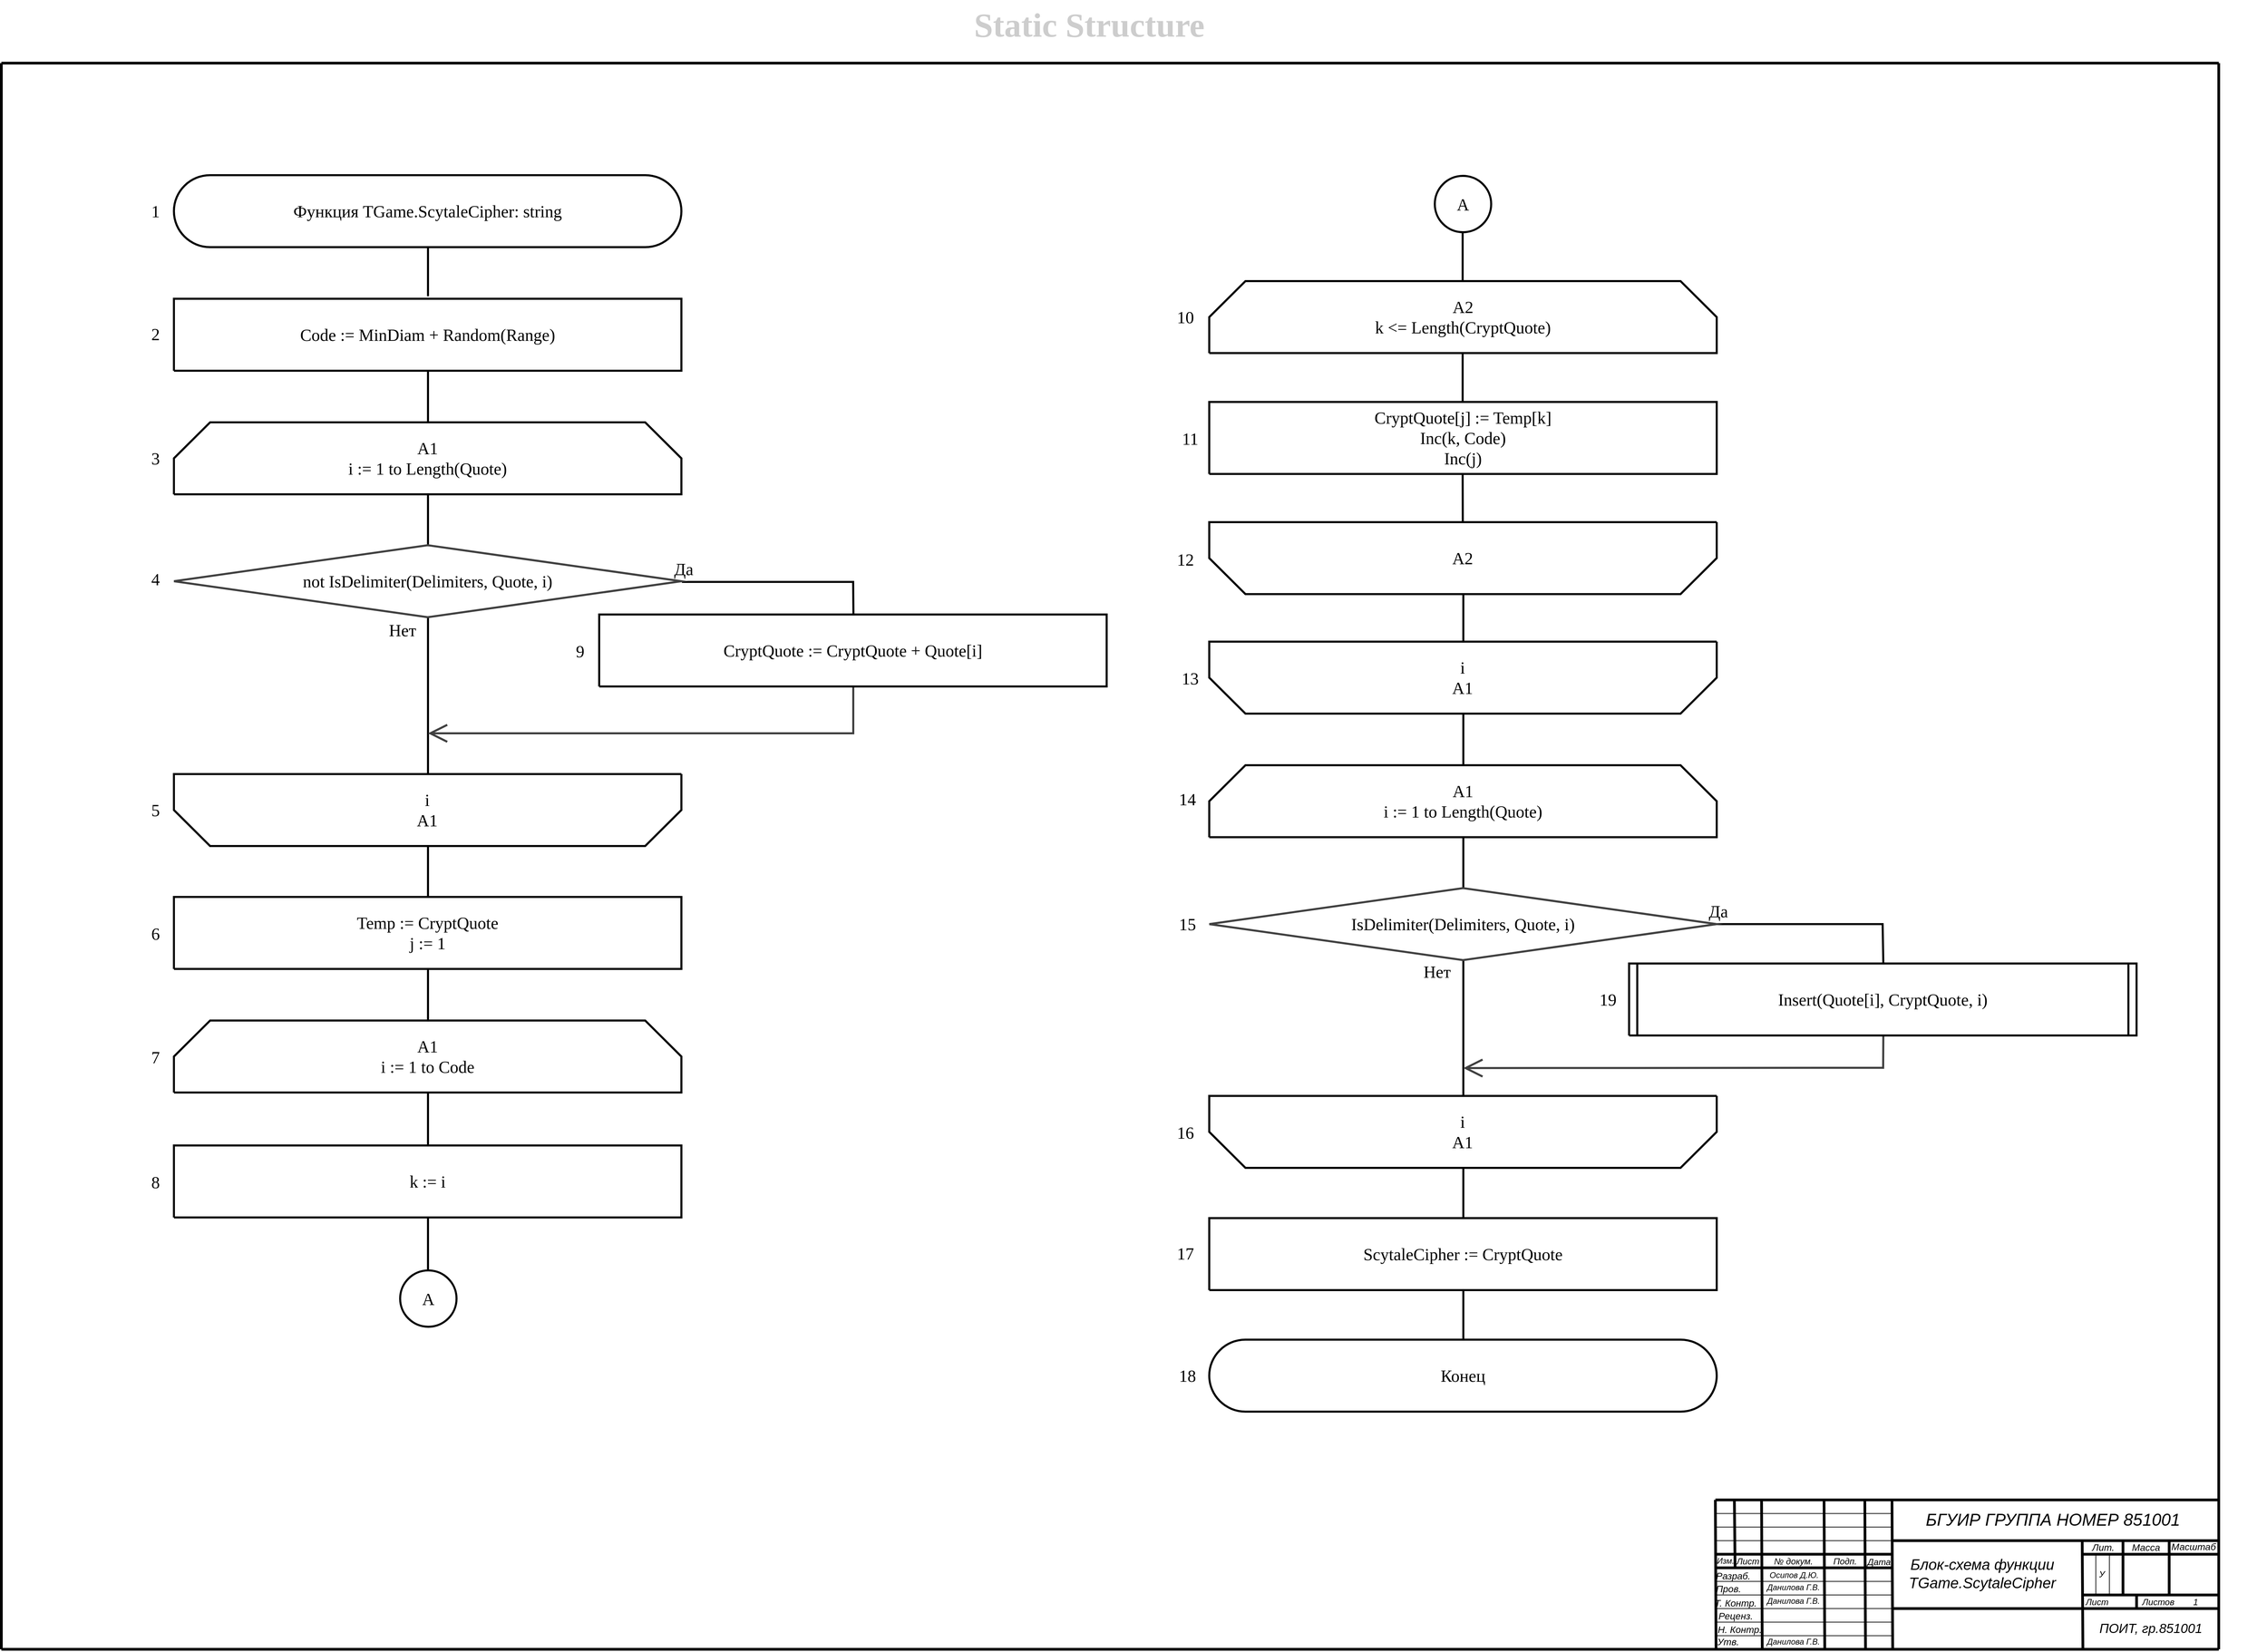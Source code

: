 <mxfile version="13.1.1"><diagram name="а1. YY" id="а1._YY"><mxGraphModel dx="6213" dy="4229" grid="1" gridSize="10" guides="1" tooltips="1" connect="1" arrows="1" fold="1" page="1" pageScale="1" pageWidth="827" pageHeight="1169" math="0" shadow="0"><root><mxCell id="0"/><mxCell id="1" value="Connector" parent="0"/><mxCell id="4" value="&lt;font style=&quot;font-size:25px;font-family:Arial;color:#000000;direction:ltr;letter-spacing:0px;line-height:120%;opacity:1&quot;&gt;&lt;i&gt;БГУИР ГРУППА НОМЕР &lt;/i&gt;&lt;/font&gt;&lt;font style=&quot;font-size:25px;font-family:Arial;color:#000000;direction:ltr;letter-spacing:0px;line-height:120%;opacity:1&quot;&gt;&lt;i&gt;8&lt;/i&gt;&lt;/font&gt;&lt;font style=&quot;font-size:25px;font-family:Arial;color:#000000;direction:ltr;letter-spacing:0px;line-height:120%;opacity:1&quot;&gt;&lt;i&gt;5100&lt;/i&gt;&lt;/font&gt;&lt;font style=&quot;font-size:25px;font-family:Arial;color:#000000;direction:ltr;letter-spacing:0px;line-height:120%;opacity:1&quot;&gt;&lt;i&gt;1&lt;br/&gt;&lt;/i&gt;&lt;/font&gt;" style="verticalAlign=middle;align=center;vsdxID=33;fillColor=none;gradientColor=none;shape=stencil(nZBLDoAgDERP0z3SIyjew0SURgSD+Lu9kMZoXLhwN9O+tukAlrNpJg1SzDH4QW/URgNYgZTkjA4UkwJUgGXng+6DX1zLfmoymdXo17xh5zmRJ6Q42BWCfc2oJfdAr+Yv+AP9Cb7OJ3H/2JG1HNGz/84klThPVCc=);strokeColor=none;labelBackgroundColor=none;rounded=0;html=1;whiteSpace=wrap;" parent="1" vertex="1"><mxGeometry x="2860" y="2134" width="480" height="60" as="geometry"/></mxCell><mxCell id="5" value="&lt;font style=&quot;font-size:22px;font-family:Arial;color:#000000;direction:ltr;letter-spacing:0px;line-height:120%;opacity:1&quot;&gt;&lt;i&gt;Блок-схема функции&lt;/i&gt;&lt;/font&gt;&lt;font style=&quot;font-size:22px;font-family:Arial;color:#000000;direction:ltr;letter-spacing:0px;line-height:120%;opacity:1&quot;&gt;&lt;i&gt;&lt;br/&gt;&lt;/i&gt;&lt;/font&gt;&lt;font style=&quot;font-size:22px;font-family:Arial;color:#000000;direction:ltr;letter-spacing:0px;line-height:120%;opacity:1&quot;&gt;&lt;i&gt;TGame.ScytaleCipher&lt;br/&gt;&lt;/i&gt;&lt;/font&gt;" style="verticalAlign=middle;align=center;vsdxID=34;fillColor=none;gradientColor=none;shape=stencil(nZBLDoAgDERP0z3SIyjew0SURgSD+Lu9kMZoXLhwN9O+tukAlrNpJg1SzDH4QW/URgNYgZTkjA4UkwJUgGXng+6DX1zLfmoymdXo17xh5zmRJ6Q42BWCfc2oJfdAr+Yv+AP9Cb7OJ3H/2JG1HNGz/84klThPVCc=);strokeColor=none;labelBackgroundColor=none;rounded=0;html=1;whiteSpace=wrap;" parent="1" vertex="1"><mxGeometry x="2863" y="2226" width="266" height="37" as="geometry"/></mxCell><mxCell id="6" value="&lt;p style=&quot;align:left;margin-left:0;margin-right:0;margin-top:0px;margin-bottom:0px;text-indent:0;valign:top;direction:ltr;&quot;&gt;&lt;font style=&quot;font-size:14px;font-family:Arial;color:#000000;direction:ltr;letter-spacing:0px;line-height:120%;opacity:1&quot;&gt;&lt;i&gt;Разраб.&lt;br/&gt;&lt;/i&gt;&lt;/font&gt;&lt;/p&gt;" style="verticalAlign=top;align=left;vsdxID=37;fillColor=none;gradientColor=none;shape=stencil(nZBLDoAgDERP0z3SIyjew0SURgSD+Lu9kMZoXLhwN9O+tukAlrNpJg1SzDH4QW/URgNYgZTkjA4UkwJUgGXng+6DX1zLfmoymdXo17xh5zmRJ6Q42BWCfc2oJfdAr+Yv+AP9Cb7OJ3H/2JG1HNGz/84klThPVCc=);strokeColor=none;labelBackgroundColor=none;rounded=0;html=1;whiteSpace=wrap;" parent="1" vertex="1"><mxGeometry x="2602" y="2233" width="68" height="20" as="geometry"/></mxCell><mxCell id="7" value="&lt;p style=&quot;align:left;margin-left:0;margin-right:0;margin-top:0px;margin-bottom:0px;text-indent:0;valign:middle;direction:ltr;&quot;&gt;&lt;font style=&quot;font-size:14px;font-family:Arial;color:#000000;direction:ltr;letter-spacing:0px;line-height:120%;opacity:1&quot;&gt;&lt;i&gt;Пров.&lt;br/&gt;&lt;/i&gt;&lt;/font&gt;&lt;/p&gt;" style="verticalAlign=middle;align=left;vsdxID=38;fillColor=none;gradientColor=none;shape=stencil(nZBLDoAgDERP0z3SIyjew0SURgSD+Lu9kMZoXLhwN9O+tukAlrNpJg1SzDH4QW/URgNYgZTkjA4UkwJUgGXng+6DX1zLfmoymdXo17xh5zmRJ6Q42BWCfc2oJfdAr+Yv+AP9Cb7OJ3H/2JG1HNGz/84klThPVCc=);strokeColor=none;labelBackgroundColor=none;rounded=0;html=1;whiteSpace=wrap;" parent="1" vertex="1"><mxGeometry x="2602" y="2257" width="68" height="20" as="geometry"/></mxCell><mxCell id="8" value="&lt;p style=&quot;align:left;margin-left:0;margin-right:0;margin-top:0px;margin-bottom:0px;text-indent:0;valign:middle;direction:ltr;&quot;&gt;&lt;font style=&quot;font-size:14px;font-family:Arial;color:#000000;direction:ltr;letter-spacing:0px;line-height:120%;opacity:1&quot;&gt;&lt;i&gt;Т. Контр.&lt;br/&gt;&lt;/i&gt;&lt;/font&gt;&lt;/p&gt;" style="verticalAlign=middle;align=left;vsdxID=39;fillColor=none;gradientColor=none;shape=stencil(nZBLDoAgDERP0z3SIyjew0SURgSD+Lu9kMZoXLhwN9O+tukAlrNpJg1SzDH4QW/URgNYgZTkjA4UkwJUgGXng+6DX1zLfmoymdXo17xh5zmRJ6Q42BWCfc2oJfdAr+Yv+AP9Cb7OJ3H/2JG1HNGz/84klThPVCc=);strokeColor=none;labelBackgroundColor=none;rounded=0;html=1;whiteSpace=wrap;" parent="1" vertex="1"><mxGeometry x="2600" y="2278" width="84" height="20" as="geometry"/></mxCell><mxCell id="9" value="&lt;font style=&quot;font-size:14px;font-family:Arial;color:#000000;direction:ltr;letter-spacing:0px;line-height:120%;opacity:1&quot;&gt;&lt;i&gt;Реценз.&lt;br/&gt;&lt;/i&gt;&lt;/font&gt;" style="verticalAlign=middle;align=center;vsdxID=40;fillColor=none;gradientColor=none;shape=stencil(nZBLDoAgDERP0z3SIyjew0SURgSD+Lu9kMZoXLhwN9O+tukAlrNpJg1SzDH4QW/URgNYgZTkjA4UkwJUgGXng+6DX1zLfmoymdXo17xh5zmRJ6Q42BWCfc2oJfdAr+Yv+AP9Cb7OJ3H/2JG1HNGz/84klThPVCc=);strokeColor=none;labelBackgroundColor=none;rounded=0;html=1;whiteSpace=wrap;" parent="1" vertex="1"><mxGeometry x="2526" y="2293" width="214" height="28" as="geometry"/></mxCell><mxCell id="10" value="&lt;font style=&quot;font-size:14px;font-family:Arial;color:#000000;direction:ltr;letter-spacing:0px;line-height:120%;opacity:1&quot;&gt;&lt;i&gt;Н. Контр.&lt;br/&gt;&lt;/i&gt;&lt;/font&gt;" style="verticalAlign=middle;align=center;vsdxID=41;fillColor=none;gradientColor=none;shape=stencil(nZBLDoAgDERP0z3SIyjew0SURgSD+Lu9kMZoXLhwN9O+tukAlrNpJg1SzDH4QW/URgNYgZTkjA4UkwJUgGXng+6DX1zLfmoymdXo17xh5zmRJ6Q42BWCfc2oJfdAr+Yv+AP9Cb7OJ3H/2JG1HNGz/84klThPVCc=);strokeColor=none;labelBackgroundColor=none;rounded=0;html=1;whiteSpace=wrap;" parent="1" vertex="1"><mxGeometry x="2532" y="2313" width="214" height="28" as="geometry"/></mxCell><mxCell id="11" value="&lt;font style=&quot;font-size:14px;font-family:Arial;color:#000000;direction:ltr;letter-spacing:0px;line-height:120%;opacity:1&quot;&gt;&lt;i&gt;Утв.&lt;br/&gt;&lt;/i&gt;&lt;/font&gt;" style="verticalAlign=middle;align=center;vsdxID=42;fillColor=none;gradientColor=none;shape=stencil(nZBLDoAgDERP0z3SIyjew0SURgSD+Lu9kMZoXLhwN9O+tukAlrNpJg1SzDH4QW/URgNYgZTkjA4UkwJUgGXng+6DX1zLfmoymdXo17xh5zmRJ6Q42BWCfc2oJfdAr+Yv+AP9Cb7OJ3H/2JG1HNGz/84klThPVCc=);strokeColor=none;labelBackgroundColor=none;rounded=0;html=1;whiteSpace=wrap;" parent="1" vertex="1"><mxGeometry x="2515" y="2331" width="214" height="28" as="geometry"/></mxCell><mxCell id="12" value="&lt;font style=&quot;font-size:12px;font-family:Arial;color:#000000;direction:ltr;letter-spacing:0px;line-height:120%;opacity:1&quot;&gt;&lt;i&gt;Изм.&lt;br/&gt;&lt;/i&gt;&lt;/font&gt;" style="verticalAlign=middle;align=center;vsdxID=43;fillColor=none;gradientColor=none;shape=stencil(nZBLDoAgDERP0z3SIyjew0SURgSD+Lu9kMZoXLhwN9O+tukAlrNpJg1SzDH4QW/URgNYgZTkjA4UkwJUgGXng+6DX1zLfmoymdXo17xh5zmRJ6Q42BWCfc2oJfdAr+Yv+AP9Cb7OJ3H/2JG1HNGz/84klThPVCc=);strokeColor=none;labelBackgroundColor=none;rounded=0;html=1;whiteSpace=wrap;" parent="1" vertex="1"><mxGeometry x="2598" y="2212" width="40" height="28" as="geometry"/></mxCell><mxCell id="13" value="&lt;font style=&quot;font-size:13px;font-family:Arial;color:#000000;direction:ltr;letter-spacing:0px;line-height:120%;opacity:1&quot;&gt;&lt;i&gt;Лист&lt;br/&gt;&lt;/i&gt;&lt;/font&gt;" style="verticalAlign=middle;align=center;vsdxID=44;fillColor=none;gradientColor=none;shape=stencil(nZBLDoAgDERP0z3SIyjew0SURgSD+Lu9kMZoXLhwN9O+tukAlrNpJg1SzDH4QW/URgNYgZTkjA4UkwJUgGXng+6DX1zLfmoymdXo17xh5zmRJ6Q42BWCfc2oJfdAr+Yv+AP9Cb7OJ3H/2JG1HNGz/84klThPVCc=);strokeColor=none;labelBackgroundColor=none;rounded=0;html=1;whiteSpace=wrap;" parent="1" vertex="1"><mxGeometry x="2544" y="2212" width="214" height="28" as="geometry"/></mxCell><mxCell id="14" value="&lt;font style=&quot;font-size:13px;font-family:Arial;color:#000000;direction:ltr;letter-spacing:0px;line-height:120%;opacity:1&quot;&gt;&lt;i&gt;№ докум.&lt;br/&gt;&lt;/i&gt;&lt;/font&gt;" style="verticalAlign=middle;align=center;vsdxID=45;fillColor=none;gradientColor=none;shape=stencil(nZBLDoAgDERP0z3SIyjew0SURgSD+Lu9kMZoXLhwN9O+tukAlrNpJg1SzDH4QW/URgNYgZTkjA4UkwJUgGXng+6DX1zLfmoymdXo17xh5zmRJ6Q42BWCfc2oJfdAr+Yv+AP9Cb7OJ3H/2JG1HNGz/84klThPVCc=);strokeColor=none;labelBackgroundColor=none;rounded=0;html=1;whiteSpace=wrap;" parent="1" vertex="1"><mxGeometry x="2611" y="2212" width="214" height="28" as="geometry"/></mxCell><mxCell id="15" value="&lt;font style=&quot;font-size:13px;font-family:Arial;color:#000000;direction:ltr;letter-spacing:0px;line-height:120%;opacity:1&quot;&gt;&lt;i&gt;Подп.&lt;br/&gt;&lt;/i&gt;&lt;/font&gt;" style="verticalAlign=middle;align=center;vsdxID=46;fillColor=none;gradientColor=none;shape=stencil(nZBLDoAgDERP0z3SIyjew0SURgSD+Lu9kMZoXLhwN9O+tukAlrNpJg1SzDH4QW/URgNYgZTkjA4UkwJUgGXng+6DX1zLfmoymdXo17xh5zmRJ6Q42BWCfc2oJfdAr+Yv+AP9Cb7OJ3H/2JG1HNGz/84klThPVCc=);strokeColor=none;labelBackgroundColor=none;rounded=0;html=1;whiteSpace=wrap;" parent="1" vertex="1"><mxGeometry x="2687" y="2212" width="214" height="28" as="geometry"/></mxCell><mxCell id="16" value="&lt;font style=&quot;font-size:13px;font-family:Arial;color:#000000;direction:ltr;letter-spacing:0px;line-height:120%;opacity:1&quot;&gt;&lt;i&gt;Дата&lt;br/&gt;&lt;/i&gt;&lt;/font&gt;" style="verticalAlign=middle;align=center;vsdxID=47;fillColor=none;gradientColor=none;shape=stencil(nZBLDoAgDERP0z3SIyjew0SURgSD+Lu9kMZoXLhwN9O+tukAlrNpJg1SzDH4QW/URgNYgZTkjA4UkwJUgGXng+6DX1zLfmoymdXo17xh5zmRJ6Q42BWCfc2oJfdAr+Yv+AP9Cb7OJ3H/2JG1HNGz/84klThPVCc=);strokeColor=none;labelBackgroundColor=none;rounded=0;html=1;whiteSpace=wrap;" parent="1" vertex="1"><mxGeometry x="2761" y="2216" width="166" height="21" as="geometry"/></mxCell><mxCell id="17" value="&lt;font style=&quot;font-size:14px;font-family:Arial;color:#000000;direction:ltr;letter-spacing:0px;line-height:120%;opacity:1&quot;&gt;&lt;i&gt;Лит.&lt;br/&gt;&lt;/i&gt;&lt;/font&gt;" style="verticalAlign=middle;align=center;vsdxID=48;fillColor=none;gradientColor=none;shape=stencil(nZBLDoAgDERP0z3SIyjew0SURgSD+Lu9kMZoXLhwN9O+tukAlrNpJg1SzDH4QW/URgNYgZTkjA4UkwJUgGXng+6DX1zLfmoymdXo17xh5zmRJ6Q42BWCfc2oJfdAr+Yv+AP9Cb7OJ3H/2JG1HNGz/84klThPVCc=);strokeColor=none;labelBackgroundColor=none;rounded=0;html=1;whiteSpace=wrap;" parent="1" vertex="1"><mxGeometry x="3067" y="2192" width="214" height="28" as="geometry"/></mxCell><mxCell id="18" value="&lt;font style=&quot;font-size:14px;font-family:Arial;color:#000000;direction:ltr;letter-spacing:0px;line-height:120%;opacity:1&quot;&gt;&lt;i&gt;Масса&lt;br/&gt;&lt;/i&gt;&lt;/font&gt;" style="verticalAlign=middle;align=center;vsdxID=49;fillColor=none;gradientColor=none;shape=stencil(nZBLDoAgDERP0z3SIyjew0SURgSD+Lu9kMZoXLhwN9O+tukAlrNpJg1SzDH4QW/URgNYgZTkjA4UkwJUgGXng+6DX1zLfmoymdXo17xh5zmRJ6Q42BWCfc2oJfdAr+Yv+AP9Cb7OJ3H/2JG1HNGz/84klThPVCc=);strokeColor=none;labelBackgroundColor=none;rounded=0;html=1;whiteSpace=wrap;" parent="1" vertex="1"><mxGeometry x="3130" y="2192" width="214" height="28" as="geometry"/></mxCell><mxCell id="19" value="&lt;font style=&quot;font-size:14px;font-family:Arial;color:#000000;direction:ltr;letter-spacing:0px;line-height:120%;opacity:1&quot;&gt;&lt;i&gt;Масштаб&lt;br/&gt;&lt;/i&gt;&lt;/font&gt;" style="verticalAlign=middle;align=center;vsdxID=50;fillColor=none;gradientColor=none;shape=stencil(nZBLDoAgDERP0z3SIyjew0SURgSD+Lu9kMZoXLhwN9O+tukAlrNpJg1SzDH4QW/URgNYgZTkjA4UkwJUgGXng+6DX1zLfmoymdXo17xh5zmRJ6Q42BWCfc2oJfdAr+Yv+AP9Cb7OJ3H/2JG1HNGz/84klThPVCc=);strokeColor=none;labelBackgroundColor=none;rounded=0;html=1;whiteSpace=wrap;" parent="1" vertex="1"><mxGeometry x="3200" y="2191" width="214" height="28" as="geometry"/></mxCell><mxCell id="20" value="&lt;font style=&quot;font-size:13px;font-family:Arial;color:#000000;direction:ltr;letter-spacing:0px;line-height:120%;opacity:1&quot;&gt;&lt;i&gt;У&lt;br/&gt;&lt;/i&gt;&lt;/font&gt;" style="verticalAlign=middle;align=center;vsdxID=51;fillColor=none;gradientColor=none;shape=stencil(nZBLDoAgDERP0z3SIyjew0SURgSD+Lu9kMZoXLhwN9O+tukAlrNpJg1SzDH4QW/URgNYgZTkjA4UkwJUgGXng+6DX1zLfmoymdXo17xh5zmRJ6Q42BWCfc2oJfdAr+Yv+AP9Cb7OJ3H/2JG1HNGz/84klThPVCc=);strokeColor=none;labelBackgroundColor=none;rounded=0;html=1;whiteSpace=wrap;" parent="1" vertex="1"><mxGeometry x="3065" y="2231" width="214" height="28" as="geometry"/></mxCell><mxCell id="21" value="&lt;font style=&quot;font-size:13px;font-family:Arial;color:#000000;direction:ltr;letter-spacing:0px;line-height:120%;opacity:1&quot;&gt;&lt;i&gt;Лист&lt;br/&gt;&lt;/i&gt;&lt;/font&gt;" style="verticalAlign=middle;align=center;vsdxID=52;fillColor=none;gradientColor=none;shape=stencil(nZBLDoAgDERP0z3SIyjew0SURgSD+Lu9kMZoXLhwN9O+tukAlrNpJg1SzDH4QW/URgNYgZTkjA4UkwJUgGXng+6DX1zLfmoymdXo17xh5zmRJ6Q42BWCfc2oJfdAr+Yv+AP9Cb7OJ3H/2JG1HNGz/84klThPVCc=);strokeColor=none;labelBackgroundColor=none;rounded=0;html=1;whiteSpace=wrap;" parent="1" vertex="1"><mxGeometry x="3058" y="2272" width="214" height="28" as="geometry"/></mxCell><mxCell id="22" value="&lt;font style=&quot;font-size:13px;font-family:Arial;color:#000000;direction:ltr;letter-spacing:0px;line-height:120%;opacity:1&quot;&gt;&lt;i&gt;Листов      &lt;br/&gt;&lt;/i&gt;&lt;/font&gt;" style="verticalAlign=middle;align=center;vsdxID=53;fillColor=none;gradientColor=none;shape=stencil(nZBLDoAgDERP0z3SIyjew0SURgSD+Lu9kMZoXLhwN9O+tukAlrNpJg1SzDH4QW/URgNYgZTkjA4UkwJUgGXng+6DX1zLfmoymdXo17xh5zmRJ6Q42BWCfc2oJfdAr+Yv+AP9Cb7OJ3H/2JG1HNGz/84klThPVCc=);strokeColor=none;labelBackgroundColor=none;rounded=0;html=1;whiteSpace=wrap;" parent="1" vertex="1"><mxGeometry x="3224" y="2276" width="62" height="20" as="geometry"/></mxCell><mxCell id="23" value="&lt;font style=&quot;font-size:19px;font-family:Arial;color:#000000;direction:ltr;letter-spacing:0px;line-height:120%;opacity:1&quot;&gt;&lt;i&gt;ПОИТ, гр.&lt;/i&gt;&lt;/font&gt;&lt;font style=&quot;font-size:19px;font-family:Arial;color:#000000;direction:ltr;letter-spacing:0px;line-height:120%;opacity:1&quot;&gt;&lt;i&gt;8&lt;/i&gt;&lt;/font&gt;&lt;font style=&quot;font-size:19px;font-family:Arial;color:#000000;direction:ltr;letter-spacing:0px;line-height:120%;opacity:1&quot;&gt;&lt;i&gt;5100&lt;/i&gt;&lt;/font&gt;&lt;font style=&quot;font-size:19px;font-family:Arial;color:#000000;direction:ltr;letter-spacing:0px;line-height:120%;opacity:1&quot;&gt;&lt;i&gt;1&lt;br/&gt;&lt;/i&gt;&lt;/font&gt;" style="verticalAlign=middle;align=center;vsdxID=54;fillColor=none;gradientColor=none;shape=stencil(nZBLDoAgDERP0z3SIyjew0SURgSD+Lu9kMZoXLhwN9O+tukAlrNpJg1SzDH4QW/URgNYgZTkjA4UkwJUgGXng+6DX1zLfmoymdXo17xh5zmRJ6Q42BWCfc2oJfdAr+Yv+AP9Cb7OJ3H/2JG1HNGz/84klThPVCc=);strokeColor=none;labelBackgroundColor=none;rounded=0;html=1;whiteSpace=wrap;" parent="1" vertex="1"><mxGeometry x="3144" y="2296" width="200" height="60" as="geometry"/></mxCell><mxCell id="24" value="&lt;font style=&quot;font-size:12px;font-family:Arial;color:#000000;direction:ltr;letter-spacing:0px;line-height:120%;opacity:1&quot;&gt;&lt;i&gt;Осипов Д.Ю.&lt;br/&gt;&lt;/i&gt;&lt;/font&gt;" style="verticalAlign=middle;align=center;vsdxID=103;fillColor=none;gradientColor=none;shape=stencil(nZBLDoAgDERP0z3SIyjew0SURgSD+Lu9kMZoXLhwN9O+tukAlrNpJg1SzDH4QW/URgNYgZTkjA4UkwJUgGXng+6DX1zLfmoymdXo17xh5zmRJ6Q42BWCfc2oJfdAr+Yv+AP9Cb7OJ3H/2JG1HNGz/84klThPVCc=);strokeColor=none;labelBackgroundColor=none;rounded=0;html=1;whiteSpace=wrap;" parent="1" vertex="1"><mxGeometry x="2620" y="2230" width="198" height="34" as="geometry"/></mxCell><mxCell id="25" value="&lt;font style=&quot;font-size:12px;font-family:Arial;color:#000000;direction:ltr;letter-spacing:0px;line-height:120%;opacity:1&quot;&gt;&lt;i&gt;Данилова Г.В.&lt;br/&gt;&lt;/i&gt;&lt;/font&gt;" style="verticalAlign=middle;align=center;vsdxID=104;fillColor=none;gradientColor=none;shape=stencil(nZBLDoAgDERP0z3SIyjew0SURgSD+Lu9kMZoXLhwN9O+tukAlrNpJg1SzDH4QW/URgNYgZTkjA4UkwJUgGXng+6DX1zLfmoymdXo17xh5zmRJ6Q42BWCfc2oJfdAr+Yv+AP9Cb7OJ3H/2JG1HNGz/84klThPVCc=);strokeColor=none;labelBackgroundColor=none;rounded=0;html=1;whiteSpace=wrap;" parent="1" vertex="1"><mxGeometry x="2606" y="2251" width="224" height="28" as="geometry"/></mxCell><mxCell id="26" value="&lt;font style=&quot;font-size:13px;font-family:Arial;color:#000000;direction:ltr;letter-spacing:0px;line-height:120%;opacity:1&quot;&gt;&lt;i&gt;1&lt;br/&gt;&lt;/i&gt;&lt;/font&gt;" style="verticalAlign=middle;align=center;vsdxID=130;fillColor=none;gradientColor=none;shape=stencil(nZBLDoAgDERP0z3SIyjew0SURgSD+Lu9kMZoXLhwN9O+tukAlrNpJg1SzDH4QW/URgNYgZTkjA4UkwJUgGXng+6DX1zLfmoymdXo17xh5zmRJ6Q42BWCfc2oJfdAr+Yv+AP9Cb7OJ3H/2JG1HNGz/84klThPVCc=);strokeColor=none;labelBackgroundColor=none;rounded=0;html=1;whiteSpace=wrap;" parent="1" vertex="1"><mxGeometry x="3300" y="2276" width="20" height="20" as="geometry"/></mxCell><mxCell id="27" value="&lt;font style=&quot;font-size:50px;font-family:Calibri;color:#CDCDCD;direction:ltr;letter-spacing:0px;line-height:120%;opacity:1&quot;&gt;&lt;b&gt;Static Structure&lt;br/&gt;&lt;/b&gt;&lt;/font&gt;" style="verticalAlign=middle;align=center;vsdxID=132;fillColor=none;gradientColor=none;strokeColor=none;labelBackgroundColor=none;rounded=0;html=1;whiteSpace=wrap;" parent="1" vertex="1"><mxGeometry x="1507" y="-73" width="349" height="72" as="geometry"/></mxCell><mxCell id="28" value="&lt;font style=&quot;font-size:12px;font-family:Arial;color:#000000;direction:ltr;letter-spacing:0px;line-height:120%;opacity:1&quot;&gt;&lt;i&gt;Данилова Г.В.&lt;br/&gt;&lt;/i&gt;&lt;/font&gt;" style="verticalAlign=middle;align=center;vsdxID=105;fillColor=none;gradientColor=none;shape=stencil(nZBLDoAgDERP0z3SIyjew0SURgSD+Lu9kMZoXLhwN9O+tukAlrNpJg1SzDH4QW/URgNYgZTkjA4UkwJUgGXng+6DX1zLfmoymdXo17xh5zmRJ6Q42BWCfc2oJfdAr+Yv+AP9Cb7OJ3H/2JG1HNGz/84klThPVCc=);strokeColor=none;labelBackgroundColor=none;rounded=0;html=1;whiteSpace=wrap;" parent="1" vertex="1"><mxGeometry x="2606" y="2331" width="224" height="28" as="geometry"/></mxCell><mxCell id="29" value="&lt;font style=&quot;font-size:12px;font-family:Arial;color:#000000;direction:ltr;letter-spacing:0px;line-height:120%;opacity:1&quot;&gt;&lt;i&gt;Данилова Г.В.&lt;br/&gt;&lt;/i&gt;&lt;/font&gt;" style="verticalAlign=middle;align=center;vsdxID=106;fillColor=none;gradientColor=none;shape=stencil(nZBLDoAgDERP0z3SIyjew0SURgSD+Lu9kMZoXLhwN9O+tukAlrNpJg1SzDH4QW/URgNYgZTkjA4UkwJUgGXng+6DX1zLfmoymdXo17xh5zmRJ6Q42BWCfc2oJfdAr+Yv+AP9Cb7OJ3H/2JG1HNGz/84klThPVCc=);strokeColor=none;labelBackgroundColor=none;rounded=0;html=1;whiteSpace=wrap;" parent="1" vertex="1"><mxGeometry x="2606" y="2271" width="224" height="28" as="geometry"/></mxCell><mxCell id="35" value="&lt;font style=&quot;font-size:25px;font-family:Times New Roman;color:#000000;direction:ltr;letter-spacing:0px;line-height:120%;opacity:1&quot;&gt;1&lt;br/&gt;&lt;/font&gt;" style="verticalAlign=middle;align=center;vsdxID=214;fillColor=none;gradientColor=none;shape=stencil(nZBLDoAgDERP0z3SIyjew0SURgSD+Lu9kMZoXLhwN9O+tukAlrNpJg1SzDH4QW/URgNYgZTkjA4UkwJUgGXng+6DX1zLfmoymdXo17xh5zmRJ6Q42BWCfc2oJfdAr+Yv+AP9Cb7OJ3H/2JG1HNGz/84klThPVCc=);strokeColor=none;labelBackgroundColor=none;rounded=0;html=1;whiteSpace=wrap;" parent="1" vertex="1"><mxGeometry x="280" y="221" width="54" height="33" as="geometry"/></mxCell><mxCell id="36" value="&lt;font style=&quot;font-size:25px;font-family:Times New Roman;color:#000000;direction:ltr;letter-spacing:0px;line-height:120%;opacity:1&quot;&gt;2&lt;br/&gt;&lt;/font&gt;" style="verticalAlign=middle;align=center;vsdxID=215;fillColor=none;gradientColor=none;shape=stencil(nZBLDoAgDERP0z3SIyjew0SURgSD+Lu9kMZoXLhwN9O+tukAlrNpJg1SzDH4QW/URgNYgZTkjA4UkwJUgGXng+6DX1zLfmoymdXo17xh5zmRJ6Q42BWCfc2oJfdAr+Yv+AP9Cb7OJ3H/2JG1HNGz/84klThPVCc=);strokeColor=none;labelBackgroundColor=none;rounded=0;html=1;whiteSpace=wrap;" parent="1" vertex="1"><mxGeometry x="280" y="402" width="54" height="33" as="geometry"/></mxCell><mxCell id="37" value="&lt;font style=&quot;font-size:25px;font-family:Times New Roman;color:#000000;direction:ltr;letter-spacing:0px;line-height:120%;opacity:1&quot;&gt;3&lt;br/&gt;&lt;/font&gt;" style="verticalAlign=middle;align=center;vsdxID=216;fillColor=none;gradientColor=none;shape=stencil(nZBLDoAgDERP0z3SIyjew0SURgSD+Lu9kMZoXLhwN9O+tukAlrNpJg1SzDH4QW/URgNYgZTkjA4UkwJUgGXng+6DX1zLfmoymdXo17xh5zmRJ6Q42BWCfc2oJfdAr+Yv+AP9Cb7OJ3H/2JG1HNGz/84klThPVCc=);strokeColor=none;labelBackgroundColor=none;rounded=0;html=1;whiteSpace=wrap;" parent="1" vertex="1"><mxGeometry x="280" y="585" width="54" height="33" as="geometry"/></mxCell><mxCell id="38" value="&lt;font style=&quot;font-size:25px;font-family:Times New Roman;color:#000000;direction:ltr;letter-spacing:0px;line-height:120%;opacity:1&quot;&gt;4&lt;br/&gt;&lt;/font&gt;" style="verticalAlign=middle;align=center;vsdxID=217;fillColor=none;gradientColor=none;shape=stencil(nZBLDoAgDERP0z3SIyjew0SURgSD+Lu9kMZoXLhwN9O+tukAlrNpJg1SzDH4QW/URgNYgZTkjA4UkwJUgGXng+6DX1zLfmoymdXo17xh5zmRJ6Q42BWCfc2oJfdAr+Yv+AP9Cb7OJ3H/2JG1HNGz/84klThPVCc=);strokeColor=none;labelBackgroundColor=none;rounded=0;html=1;whiteSpace=wrap;" parent="1" vertex="1"><mxGeometry x="280" y="763" width="54" height="33" as="geometry"/></mxCell><mxCell id="39" value="&lt;font style=&quot;font-size:25px;font-family:Times New Roman;color:#000000;direction:ltr;letter-spacing:0px;line-height:120%;opacity:1&quot;&gt;5&lt;br/&gt;&lt;/font&gt;" style="verticalAlign=middle;align=center;vsdxID=218;fillColor=none;gradientColor=none;shape=stencil(nZBLDoAgDERP0z3SIyjew0SURgSD+Lu9kMZoXLhwN9O+tukAlrNpJg1SzDH4QW/URgNYgZTkjA4UkwJUgGXng+6DX1zLfmoymdXo17xh5zmRJ6Q42BWCfc2oJfdAr+Yv+AP9Cb7OJ3H/2JG1HNGz/84klThPVCc=);strokeColor=none;labelBackgroundColor=none;rounded=0;html=1;whiteSpace=wrap;" parent="1" vertex="1"><mxGeometry x="280" y="1103" width="54" height="33" as="geometry"/></mxCell><mxCell id="40" value="&lt;font style=&quot;font-size:25px;font-family:Times New Roman;color:#000000;direction:ltr;letter-spacing:0px;line-height:120%;opacity:1&quot;&gt;6&lt;br/&gt;&lt;/font&gt;" style="verticalAlign=middle;align=center;vsdxID=219;fillColor=none;gradientColor=none;shape=stencil(nZBLDoAgDERP0z3SIyjew0SURgSD+Lu9kMZoXLhwN9O+tukAlrNpJg1SzDH4QW/URgNYgZTkjA4UkwJUgGXng+6DX1zLfmoymdXo17xh5zmRJ6Q42BWCfc2oJfdAr+Yv+AP9Cb7OJ3H/2JG1HNGz/84klThPVCc=);strokeColor=none;labelBackgroundColor=none;rounded=0;html=1;whiteSpace=wrap;" parent="1" vertex="1"><mxGeometry x="280" y="1285" width="54" height="33" as="geometry"/></mxCell><mxCell id="41" value="&lt;font style=&quot;font-size:25px;font-family:Calibri;color:#000000;direction:ltr;letter-spacing:0px;line-height:120%;opacity:1&quot;&gt;7&lt;br/&gt;&lt;/font&gt;" style="verticalAlign=middle;align=center;vsdxID=220;fillColor=none;gradientColor=none;shape=stencil(nZBLDoAgDERP0z3SIyjew0SURgSD+Lu9kMZoXLhwN9O+tukAlrNpJg1SzDH4QW/URgNYgZTkjA4UkwJUgGXng+6DX1zLfmoymdXo17xh5zmRJ6Q42BWCfc2oJfdAr+Yv+AP9Cb7OJ3H/2JG1HNGz/84klThPVCc=);strokeColor=none;labelBackgroundColor=none;rounded=0;html=1;whiteSpace=wrap;" parent="1" vertex="1"><mxGeometry x="280" y="1467" width="54" height="33" as="geometry"/></mxCell><mxCell id="42" value="&lt;font style=&quot;font-size:25px;font-family:Times New Roman;color:#000000;direction:ltr;letter-spacing:0px;line-height:120%;opacity:1&quot;&gt;8&lt;br/&gt;&lt;/font&gt;" style="verticalAlign=middle;align=center;vsdxID=221;fillColor=none;gradientColor=none;shape=stencil(nZBLDoAgDERP0z3SIyjew0SURgSD+Lu9kMZoXLhwN9O+tukAlrNpJg1SzDH4QW/URgNYgZTkjA4UkwJUgGXng+6DX1zLfmoymdXo17xh5zmRJ6Q42BWCfc2oJfdAr+Yv+AP9Cb7OJ3H/2JG1HNGz/84klThPVCc=);strokeColor=none;labelBackgroundColor=none;rounded=0;html=1;whiteSpace=wrap;" parent="1" vertex="1"><mxGeometry x="280" y="1651" width="54" height="33" as="geometry"/></mxCell><mxCell id="43" value="&lt;font style=&quot;font-size:25px;font-family:Times New Roman;color:#000000;direction:ltr;letter-spacing:0px;line-height:120%;opacity:1&quot;&gt;A1&lt;br/&gt;i := 1 to Length(Quote)&lt;br/&gt;&lt;/font&gt;" style="verticalAlign=middle;align=center;vsdxID=235;fillColor=#FFFFFF;gradientColor=none;shape=stencil(xVTbDoIwDP2aPULGJkGfvSR+xqIDGudGylT4e0em0alBMRre2p7TNqdpDuHzuhSVJIzWFs1OnmBrS8IXhDHQpUSwLiJ8Sfg8NygLNAe99XklOmYX7c2xm9D4Ptp1MNr6LKE+X3mqAn1HvYK/IAvcOAwv5LXOQYNtfQe2r6pv5tImEg3UERorLBgdqFMCCxm5nVGuRBFA9UnK6qn8kaS0R1ES0zRUk8Wc9ypJvxSSDBYyY/E0C3b3kLM44Z9yB91n8nQfFtxnrOv8529H+9peOS64GUMOSnlfuccfjcSVvAnx5Rk=);strokeColor=#000000;strokeWidth=3;labelBackgroundColor=none;rounded=0;html=1;whiteSpace=wrap;" parent="1" vertex="1"><mxGeometry x="334" y="549" width="747" height="106" as="geometry"/></mxCell><mxCell id="44" value="&lt;font style=&quot;font-size:25px;font-family:Times New Roman;color:#000000;direction:ltr;letter-spacing:0px;line-height:120%;opacity:1&quot;&gt;A1&lt;br/&gt;i := 1 to Code&lt;br/&gt;&lt;/font&gt;" style="verticalAlign=middle;align=center;vsdxID=236;fillColor=#FFFFFF;gradientColor=none;shape=stencil(xVTbDoIwDP2aPULGJkGfvSR+xqIDGudGylT4e0em0alBMRre2p7TNqdpDuHzuhSVJIzWFs1OnmBrS8IXhDHQpUSwLiJ8Sfg8NygLNAe99XklOmYX7c2xm9D4Ptp1MNr6LKE+X3mqAn1HvYK/IAvcOAwv5LXOQYNtfQe2r6pv5tImEg3UERorLBgdqFMCCxm5nVGuRBFA9UnK6qn8kaS0R1ES0zRUk8Wc9ypJvxSSDBYyY/E0C3b3kLM44Z9yB91n8nQfFtxnrOv8529H+9peOS64GUMOSnlfuccfjcSVvAnx5Rk=);strokeColor=#000000;strokeWidth=3;labelBackgroundColor=none;rounded=0;html=1;whiteSpace=wrap;" parent="1" vertex="1"><mxGeometry x="334" y="1430" width="747" height="106" as="geometry"/></mxCell><mxCell id="47" style="vsdxID=243;rotation=180;fillColor=#FFFFFF;gradientColor=none;shape=stencil(xVTbDoIwDP2aPULGJkGfvSR+xqIDGudGylT4e0em0alBMRre2p7TNqdpDuHzuhSVJIzWFs1OnmBrS8IXhDHQpUSwLiJ8Sfg8NygLNAe99XklOmYX7c2xm9D4Ptp1MNr6LKE+X3mqAn1HvYK/IAvcOAwv5LXOQYNtfQe2r6pv5tImEg3UERorLBgdqFMCCxm5nVGuRBFA9UnK6qn8kaS0R1ES0zRUk8Wc9ypJvxSSDBYyY/E0C3b3kLM44Z9yB91n8nQfFtxnrOv8529H+9peOS64GUMOSnlfuccfjcSVvAnx5Rk=);strokeColor=#000000;strokeWidth=3;labelBackgroundColor=none;rounded=0;html=1;whiteSpace=wrap;" parent="1" vertex="1"><mxGeometry x="334" y="1067" width="747" height="106" as="geometry"/></mxCell><mxCell id="48" value="&lt;font style=&quot;font-size:25px;font-family:Times New Roman;color:#000000;direction:ltr;letter-spacing:0px;line-height:120%;opacity:1&quot;&gt;i&lt;br/&gt;A1&lt;br/&gt;&lt;/font&gt;" style="text;vsdxID=243;rotation=0.09;fillColor=none;gradientColor=none;strokeColor=none;strokeWidth=3;labelBackgroundColor=none;rounded=0;html=1;whiteSpace=wrap;verticalAlign=middle;align=center;;html=1;" parent="47" vertex="1"><mxGeometry x="-1" width="747.66" height="106.65" as="geometry"/></mxCell><mxCell id="49" value="&lt;font style=&quot;font-size:25px;font-family:Times New Roman;color:#000000;direction:ltr;letter-spacing:0px;line-height:120%;opacity:1&quot;&gt;Нет&lt;br/&gt;&lt;/font&gt;" style="verticalAlign=middle;align=center;vsdxID=267;fillColor=none;gradientColor=none;shape=stencil(nZBLDoAgDERP0z3SIyjew0SURgSD+Lu9kMZoXLhwN9O+tukAlrNpJg1SzDH4QW/URgNYgZTkjA4UkwJUgGXng+6DX1zLfmoymdXo17xh5zmRJ6Q42BWCfc2oJfdAr+Yv+AP9Cb7OJ3H/2JG1HNGz/84klThPVCc=);strokeColor=none;strokeWidth=3;labelBackgroundColor=none;rounded=0;html=1;whiteSpace=wrap;" parent="1" vertex="1"><mxGeometry x="632" y="843" width="77" height="23" as="geometry"/></mxCell><mxCell id="51" value="&lt;font style=&quot;font-size:25px;font-family:Times New Roman;color:#000000;direction:ltr;letter-spacing:0px;line-height:120%;opacity:1&quot;&gt;10&lt;br/&gt;&lt;/font&gt;" style="verticalAlign=middle;align=center;vsdxID=272;fillColor=none;gradientColor=none;shape=stencil(nZBLDoAgDERP0z3SIyjew0SURgSD+Lu9kMZoXLhwN9O+tukAlrNpJg1SzDH4QW/URgNYgZTkjA4UkwJUgGXng+6DX1zLfmoymdXo17xh5zmRJ6Q42BWCfc2oJfdAr+Yv+AP9Cb7OJ3H/2JG1HNGz/84klThPVCc=);strokeColor=none;labelBackgroundColor=none;rounded=0;html=1;whiteSpace=wrap;" parent="1" vertex="1"><mxGeometry x="1796" y="377" width="54" height="33" as="geometry"/></mxCell><mxCell id="52" value="&lt;font style=&quot;font-size:25px;font-family:Times New Roman;color:#000000;direction:ltr;letter-spacing:0px;line-height:120%;opacity:1&quot;&gt;11&lt;br/&gt;&lt;/font&gt;" style="verticalAlign=middle;align=center;vsdxID=273;fillColor=none;gradientColor=none;shape=stencil(nZBLDoAgDERP0z3SIyjew0SURgSD+Lu9kMZoXLhwN9O+tukAlrNpJg1SzDH4QW/URgNYgZTkjA4UkwJUgGXng+6DX1zLfmoymdXo17xh5zmRJ6Q42BWCfc2oJfdAr+Yv+AP9Cb7OJ3H/2JG1HNGz/84klThPVCc=);strokeColor=none;labelBackgroundColor=none;rounded=0;html=1;whiteSpace=wrap;" parent="1" vertex="1"><mxGeometry x="1803" y="556" width="54" height="33" as="geometry"/></mxCell><mxCell id="53" value="&lt;font style=&quot;font-size:25px;font-family:Times New Roman;color:#000000;direction:ltr;letter-spacing:0px;line-height:120%;opacity:1&quot;&gt;A2&lt;br/&gt;k &amp;lt;= Length(CryptQuote)&lt;br/&gt;&lt;/font&gt;" style="verticalAlign=middle;align=center;vsdxID=274;fillColor=#FFFFFF;gradientColor=none;shape=stencil(xVTbDoIwDP2aPULGJkGfvSR+xqIDGudGylT4e0em0alBMRre2p7TNqdpDuHzuhSVJIzWFs1OnmBrS8IXhDHQpUSwLiJ8Sfg8NygLNAe99XklOmYX7c2xm9D4Ptp1MNr6LKE+X3mqAn1HvYK/IAvcOAwv5LXOQYNtfQe2r6pv5tImEg3UERorLBgdqFMCCxm5nVGuRBFA9UnK6qn8kaS0R1ES0zRUk8Wc9ypJvxSSDBYyY/E0C3b3kLM44Z9yB91n8nQfFtxnrOv8529H+9peOS64GUMOSnlfuccfjcSVvAnx5Rk=);strokeColor=#000000;strokeWidth=3;labelBackgroundColor=none;rounded=0;html=1;whiteSpace=wrap;" parent="1" vertex="1"><mxGeometry x="1858" y="341" width="747" height="106" as="geometry"/></mxCell><mxCell id="55" style="vsdxID=276;rotation=180;fillColor=#FFFFFF;gradientColor=none;shape=stencil(xVTbDoIwDP2aPULGJkGfvSR+xqIDGudGylT4e0em0alBMRre2p7TNqdpDuHzuhSVJIzWFs1OnmBrS8IXhDHQpUSwLiJ8Sfg8NygLNAe99XklOmYX7c2xm9D4Ptp1MNr6LKE+X3mqAn1HvYK/IAvcOAwv5LXOQYNtfQe2r6pv5tImEg3UERorLBgdqFMCCxm5nVGuRBFA9UnK6qn8kaS0R1ES0zRUk8Wc9ypJvxSSDBYyY/E0C3b3kLM44Z9yB91n8nQfFtxnrOv8529H+9peOS64GUMOSnlfuccfjcSVvAnx5Rk=);strokeColor=#000000;strokeWidth=3;labelBackgroundColor=none;rounded=0;html=1;whiteSpace=wrap;" parent="1" vertex="1"><mxGeometry x="1858" y="696" width="747" height="106" as="geometry"/></mxCell><mxCell id="56" value="&lt;font style=&quot;font-size:25px;font-family:Times New Roman;color:#000000;direction:ltr;letter-spacing:0px;line-height:120%;opacity:1&quot;&gt;A2&lt;br/&gt;&lt;/font&gt;" style="text;vsdxID=276;rotation=0.09;fillColor=none;gradientColor=none;strokeColor=none;strokeWidth=3;labelBackgroundColor=none;rounded=0;html=1;whiteSpace=wrap;verticalAlign=middle;align=center;;html=1;" parent="55" vertex="1"><mxGeometry x="-1" width="747.66" height="106.65" as="geometry"/></mxCell><mxCell id="57" style="vsdxID=277;rotation=180;fillColor=#FFFFFF;gradientColor=none;shape=stencil(xVTbDoIwDP2aPULGJkGfvSR+xqIDGudGylT4e0em0alBMRre2p7TNqdpDuHzuhSVJIzWFs1OnmBrS8IXhDHQpUSwLiJ8Sfg8NygLNAe99XklOmYX7c2xm9D4Ptp1MNr6LKE+X3mqAn1HvYK/IAvcOAwv5LXOQYNtfQe2r6pv5tImEg3UERorLBgdqFMCCxm5nVGuRBFA9UnK6qn8kaS0R1ES0zRUk8Wc9ypJvxSSDBYyY/E0C3b3kLM44Z9yB91n8nQfFtxnrOv8529H+9peOS64GUMOSnlfuccfjcSVvAnx5Rk=);strokeColor=#000000;strokeWidth=3;labelBackgroundColor=none;rounded=0;html=1;whiteSpace=wrap;" parent="1" vertex="1"><mxGeometry x="1858" y="872" width="747" height="106" as="geometry"/></mxCell><mxCell id="58" value="&lt;font style=&quot;font-size:25px;font-family:Times New Roman;color:#000000;direction:ltr;letter-spacing:0px;line-height:120%;opacity:1&quot;&gt;i&lt;br/&gt;A1&lt;/font&gt;&lt;font style=&quot;font-size:25px;font-family:Times New Roman;color:#000000;direction:ltr;letter-spacing:0px;line-height:120%;opacity:1&quot;&gt;&lt;br/&gt;&lt;/font&gt;" style="text;vsdxID=277;rotation=0.09;fillColor=none;gradientColor=none;strokeColor=none;strokeWidth=3;labelBackgroundColor=none;rounded=0;html=1;whiteSpace=wrap;verticalAlign=middle;align=center;;html=1;" parent="57" vertex="1"><mxGeometry x="-1" width="747.66" height="106.65" as="geometry"/></mxCell><mxCell id="61" value="&lt;font style=&quot;font-size:25px;font-family:Times New Roman;color:#000000;direction:ltr;letter-spacing:0px;line-height:120%;opacity:1&quot;&gt;14&lt;br/&gt;&lt;/font&gt;" style="verticalAlign=middle;align=center;vsdxID=280;fillColor=none;gradientColor=none;shape=stencil(nZBLDoAgDERP0z3SIyjew0SURgSD+Lu9kMZoXLhwN9O+tukAlrNpJg1SzDH4QW/URgNYgZTkjA4UkwJUgGXng+6DX1zLfmoymdXo17xh5zmRJ6Q42BWCfc2oJfdAr+Yv+AP9Cb7OJ3H/2JG1HNGz/84klThPVCc=);strokeColor=none;labelBackgroundColor=none;rounded=0;html=1;whiteSpace=wrap;" parent="1" vertex="1"><mxGeometry x="1799" y="1087" width="54" height="33" as="geometry"/></mxCell><mxCell id="62" value="&lt;font style=&quot;font-size:25px;font-family:Times New Roman;color:#000000;direction:ltr;letter-spacing:0px;line-height:120%;opacity:1&quot;&gt;15&lt;br/&gt;&lt;/font&gt;" style="verticalAlign=middle;align=center;vsdxID=281;fillColor=none;gradientColor=none;shape=stencil(nZBLDoAgDERP0z3SIyjew0SURgSD+Lu9kMZoXLhwN9O+tukAlrNpJg1SzDH4QW/URgNYgZTkjA4UkwJUgGXng+6DX1zLfmoymdXo17xh5zmRJ6Q42BWCfc2oJfdAr+Yv+AP9Cb7OJ3H/2JG1HNGz/84klThPVCc=);strokeColor=none;labelBackgroundColor=none;rounded=0;html=1;whiteSpace=wrap;" parent="1" vertex="1"><mxGeometry x="1799" y="1271" width="54" height="33" as="geometry"/></mxCell><mxCell id="63" value="&lt;font style=&quot;font-size:25px;font-family:Times New Roman;color:#000000;direction:ltr;letter-spacing:0px;line-height:120%;opacity:1&quot;&gt;16&lt;br/&gt;&lt;/font&gt;" style="verticalAlign=middle;align=center;vsdxID=282;fillColor=none;gradientColor=none;shape=stencil(nZBLDoAgDERP0z3SIyjew0SURgSD+Lu9kMZoXLhwN9O+tukAlrNpJg1SzDH4QW/URgNYgZTkjA4UkwJUgGXng+6DX1zLfmoymdXo17xh5zmRJ6Q42BWCfc2oJfdAr+Yv+AP9Cb7OJ3H/2JG1HNGz/84klThPVCc=);strokeColor=none;labelBackgroundColor=none;rounded=0;html=1;whiteSpace=wrap;" parent="1" vertex="1"><mxGeometry x="1796" y="1578" width="54" height="33" as="geometry"/></mxCell><mxCell id="64" value="&lt;font style=&quot;font-size:25px;font-family:Times New Roman;color:#000000;direction:ltr;letter-spacing:0px;line-height:120%;opacity:1&quot;&gt;A1&lt;br/&gt;i := 1 to Length(Quote)&lt;br/&gt;&lt;/font&gt;" style="verticalAlign=middle;align=center;vsdxID=283;fillColor=#FFFFFF;gradientColor=none;shape=stencil(xVTbDoIwDP2aPULGJkGfvSR+xqIDGudGylT4e0em0alBMRre2p7TNqdpDuHzuhSVJIzWFs1OnmBrS8IXhDHQpUSwLiJ8Sfg8NygLNAe99XklOmYX7c2xm9D4Ptp1MNr6LKE+X3mqAn1HvYK/IAvcOAwv5LXOQYNtfQe2r6pv5tImEg3UERorLBgdqFMCCxm5nVGuRBFA9UnK6qn8kaS0R1ES0zRUk8Wc9ypJvxSSDBYyY/E0C3b3kLM44Z9yB91n8nQfFtxnrOv8529H+9peOS64GUMOSnlfuccfjcSVvAnx5Rk=);strokeColor=#000000;strokeWidth=3;labelBackgroundColor=none;rounded=0;html=1;whiteSpace=wrap;" parent="1" vertex="1"><mxGeometry x="1858" y="1054" width="747" height="106" as="geometry"/></mxCell><mxCell id="65" style="vsdxID=284;rotation=180;fillColor=#FFFFFF;gradientColor=none;shape=stencil(xVTbDoIwDP2aPULGJkGfvSR+xqIDGudGylT4e0em0alBMRre2p7TNqdpDuHzuhSVJIzWFs1OnmBrS8IXhDHQpUSwLiJ8Sfg8NygLNAe99XklOmYX7c2xm9D4Ptp1MNr6LKE+X3mqAn1HvYK/IAvcOAwv5LXOQYNtfQe2r6pv5tImEg3UERorLBgdqFMCCxm5nVGuRBFA9UnK6qn8kaS0R1ES0zRUk8Wc9ypJvxSSDBYyY/E0C3b3kLM44Z9yB91n8nQfFtxnrOv8529H+9peOS64GUMOSnlfuccfjcSVvAnx5Rk=);strokeColor=#000000;strokeWidth=3;labelBackgroundColor=none;rounded=0;html=1;whiteSpace=wrap;" parent="1" vertex="1"><mxGeometry x="1858" y="1541" width="747" height="106" as="geometry"/></mxCell><mxCell id="66" value="&lt;font style=&quot;font-size:25px;font-family:Times New Roman;color:#000000;direction:ltr;letter-spacing:0px;line-height:120%;opacity:1&quot;&gt;i&lt;br/&gt;A1&lt;br/&gt;&lt;/font&gt;" style="text;vsdxID=284;rotation=0.09;fillColor=none;gradientColor=none;strokeColor=none;strokeWidth=3;labelBackgroundColor=none;rounded=0;html=1;whiteSpace=wrap;verticalAlign=middle;align=center;;html=1;" parent="65" vertex="1"><mxGeometry x="-1" width="747.66" height="106.65" as="geometry"/></mxCell><mxCell id="69" value="&lt;font style=&quot;font-size:25px;font-family:Times New Roman;color:#000000;direction:ltr;letter-spacing:0px;line-height:120%;opacity:1&quot;&gt;Нет&lt;br/&gt;&lt;/font&gt;" style="verticalAlign=middle;align=center;vsdxID=290;fillColor=none;gradientColor=none;shape=stencil(nZBLDoAgDERP0z3SIyjew0SURgSD+Lu9kMZoXLhwN9O+tukAlrNpJg1SzDH4QW/URgNYgZTkjA4UkwJUgGXng+6DX1zLfmoymdXo17xh5zmRJ6Q42BWCfc2oJfdAr+Yv+AP9Cb7OJ3H/2JG1HNGz/84klThPVCc=);strokeColor=none;strokeWidth=3;labelBackgroundColor=none;rounded=0;html=1;whiteSpace=wrap;" parent="1" vertex="1"><mxGeometry x="2155" y="1346" width="77" height="23" as="geometry"/></mxCell><mxCell id="70" value="&lt;font style=&quot;font-size:25px;font-family:Times New Roman;color:#000000;direction:ltr;letter-spacing:0px;line-height:120%;opacity:1&quot;&gt;А&lt;br/&gt;&lt;/font&gt;" style="verticalAlign=middle;align=center;vsdxID=291;fillColor=#FFFFFF;gradientColor=none;shape=stencil(vVHLDsIgEPwajiQU4hfU+h8bu7RELM2CFv9eyMZYjCcP3mZ2Zh/ZEaaPM6wotIqJwgU3N6ZZmKPQ2i0zkksFCTMI09tAOFG4LSPzFaqzomu41wmZ+1Tt0OrB7MD0xE6gc5EoN5qi1vsa1Kmvo1SWkF2UFBIkF5ZmqweaUJY10nqYGiluiOuu3P182P/OKuD9Zuu855T2+mcspcSRmuEJ);strokeColor=#000000;strokeWidth=3;spacingTop=-1;spacingBottom=-1;spacingLeft=-1;spacingRight=-1;labelBackgroundColor=none;rounded=0;html=1;whiteSpace=wrap;" parent="1" vertex="1"><mxGeometry x="667" y="1798" width="83" height="83" as="geometry"/></mxCell><mxCell id="71" value="&lt;font style=&quot;font-size:25px;font-family:Times New Roman;color:#000000;direction:ltr;letter-spacing:0px;line-height:120%;opacity:1&quot;&gt;А&lt;br/&gt;&lt;/font&gt;" style="verticalAlign=middle;align=center;vsdxID=292;fillColor=#FFFFFF;gradientColor=none;shape=stencil(vVHLDsIgEPwajiQU4hfU+h8bu7RELM2CFv9eyMZYjCcP3mZ2Zh/ZEaaPM6wotIqJwgU3N6ZZmKPQ2i0zkksFCTMI09tAOFG4LSPzFaqzomu41wmZ+1Tt0OrB7MD0xE6gc5EoN5qi1vsa1Kmvo1SWkF2UFBIkF5ZmqweaUJY10nqYGiluiOuu3P182P/OKuD9Zuu855T2+mcspcSRmuEJ);strokeColor=#000000;strokeWidth=3;spacingTop=-1;spacingBottom=-1;spacingLeft=-1;spacingRight=-1;labelBackgroundColor=none;rounded=0;html=1;whiteSpace=wrap;" parent="1" vertex="1"><mxGeometry x="2190" y="186" width="83" height="83" as="geometry"/></mxCell><mxCell id="72" value="&lt;font style=&quot;font-size:25px;font-family:Times New Roman;color:#000000;direction:ltr;letter-spacing:0px;line-height:120%;opacity:1&quot;&gt;12&lt;br/&gt;&lt;/font&gt;" style="verticalAlign=middle;align=center;vsdxID=304;fillColor=none;gradientColor=none;shape=stencil(nZBLDoAgDERP0z3SIyjew0SURgSD+Lu9kMZoXLhwN9O+tukAlrNpJg1SzDH4QW/URgNYgZTkjA4UkwJUgGXng+6DX1zLfmoymdXo17xh5zmRJ6Q42BWCfc2oJfdAr+Yv+AP9Cb7OJ3H/2JG1HNGz/84klThPVCc=);strokeColor=none;labelBackgroundColor=none;rounded=0;html=1;whiteSpace=wrap;" parent="1" vertex="1"><mxGeometry x="1796" y="734" width="54" height="33" as="geometry"/></mxCell><mxCell id="73" value="&lt;font style=&quot;font-size:25px;font-family:Times New Roman;color:#000000;direction:ltr;letter-spacing:0px;line-height:120%;opacity:1&quot;&gt;13&lt;br/&gt;&lt;/font&gt;" style="verticalAlign=middle;align=center;vsdxID=305;fillColor=none;gradientColor=none;shape=stencil(nZBLDoAgDERP0z3SIyjew0SURgSD+Lu9kMZoXLhwN9O+tukAlrNpJg1SzDH4QW/URgNYgZTkjA4UkwJUgGXng+6DX1zLfmoymdXo17xh5zmRJ6Q42BWCfc2oJfdAr+Yv+AP9Cb7OJ3H/2JG1HNGz/84klThPVCc=);strokeColor=none;labelBackgroundColor=none;rounded=0;html=1;whiteSpace=wrap;" parent="1" vertex="1"><mxGeometry x="1803" y="909" width="54" height="33" as="geometry"/></mxCell><mxCell id="74" value="&lt;font style=&quot;font-size:25px;font-family:Times New Roman;color:#000000;direction:ltr;letter-spacing:0px;line-height:120%;opacity:1&quot;&gt;9&lt;br/&gt;&lt;/font&gt;" style="verticalAlign=middle;align=center;vsdxID=306;fillColor=none;gradientColor=none;shape=stencil(nZBLDoAgDERP0z3SIyjew0SURgSD+Lu9kMZoXLhwN9O+tukAlrNpJg1SzDH4QW/URgNYgZTkjA4UkwJUgGXng+6DX1zLfmoymdXo17xh5zmRJ6Q42BWCfc2oJfdAr+Yv+AP9Cb7OJ3H/2JG1HNGz/84klThPVCc=);strokeColor=none;labelBackgroundColor=none;rounded=0;html=1;whiteSpace=wrap;" parent="1" vertex="1"><mxGeometry x="905" y="869" width="54" height="33" as="geometry"/></mxCell><mxCell id="75" value="&lt;font style=&quot;font-size:25px;font-family:Times New Roman;color:#000000;direction:ltr;letter-spacing:0px;line-height:120%;opacity:1&quot;&gt;17&lt;br/&gt;&lt;/font&gt;" style="verticalAlign=middle;align=center;vsdxID=310;fillColor=none;gradientColor=none;shape=stencil(nZBLDoAgDERP0z3SIyjew0SURgSD+Lu9kMZoXLhwN9O+tukAlrNpJg1SzDH4QW/URgNYgZTkjA4UkwJUgGXng+6DX1zLfmoymdXo17xh5zmRJ6Q42BWCfc2oJfdAr+Yv+AP9Cb7OJ3H/2JG1HNGz/84klThPVCc=);strokeColor=none;labelBackgroundColor=none;rounded=0;html=1;whiteSpace=wrap;" parent="1" vertex="1"><mxGeometry x="1796" y="1756" width="54" height="33" as="geometry"/></mxCell><mxCell id="76" value="&lt;font style=&quot;font-size:25px;font-family:Times New Roman;color:#000000;direction:ltr;letter-spacing:0px;line-height:120%;opacity:1&quot;&gt;18&lt;br/&gt;&lt;/font&gt;" style="verticalAlign=middle;align=center;vsdxID=311;fillColor=none;gradientColor=none;shape=stencil(nZBLDoAgDERP0z3SIyjew0SURgSD+Lu9kMZoXLhwN9O+tukAlrNpJg1SzDH4QW/URgNYgZTkjA4UkwJUgGXng+6DX1zLfmoymdXo17xh5zmRJ6Q42BWCfc2oJfdAr+Yv+AP9Cb7OJ3H/2JG1HNGz/84klThPVCc=);strokeColor=none;labelBackgroundColor=none;rounded=0;html=1;whiteSpace=wrap;" parent="1" vertex="1"><mxGeometry x="1799" y="1936" width="54" height="33" as="geometry"/></mxCell><mxCell id="77" value="&lt;font style=&quot;font-size:25px;font-family:Times New Roman;color:#000000;direction:ltr;letter-spacing:0px;line-height:120%;opacity:1&quot;&gt;19&lt;br/&gt;&lt;/font&gt;" style="verticalAlign=middle;align=center;vsdxID=312;fillColor=none;gradientColor=none;shape=stencil(nZBLDoAgDERP0z3SIyjew0SURgSD+Lu9kMZoXLhwN9O+tukAlrNpJg1SzDH4QW/URgNYgZTkjA4UkwJUgGXng+6DX1zLfmoymdXo17xh5zmRJ6Q42BWCfc2oJfdAr+Yv+AP9Cb7OJ3H/2JG1HNGz/84klThPVCc=);strokeColor=none;labelBackgroundColor=none;rounded=0;html=1;whiteSpace=wrap;" parent="1" vertex="1"><mxGeometry x="2418" y="1382" width="54" height="33" as="geometry"/></mxCell><mxCell id="78" style="vsdxID=313;edgeStyle=none;startArrow=none;endArrow=none;startSize=5;endSize=5;strokeWidth=3;strokeColor=#000000;spacingTop=0;spacingBottom=0;spacingLeft=0;spacingRight=0;verticalAlign=middle;html=1;labelBackgroundColor=#ffffff;rounded=0;" parent="1" source="43" target="33" edge="1"><mxGeometry relative="1" as="geometry"><Array as="points"><mxPoint x="708" y="655"/><mxPoint x="708" y="730.29"/></Array></mxGeometry></mxCell><mxCell id="79" parent="1" vertex="1"><mxGeometry x="708" y="364" as="geometry"/></mxCell><mxCell id="80" style="vsdxID=308;edgeStyle=none;startArrow=none;endArrow=none;startSize=5;endSize=5;strokeWidth=3;strokeColor=#000000;spacingTop=0;spacingBottom=0;spacingLeft=0;spacingRight=0;verticalAlign=middle;html=1;labelBackgroundColor=#ffffff;rounded=0;" parent="1" source="30" target="79" edge="1"><mxGeometry relative="1" as="geometry"><Array as="points"><mxPoint x="708" y="291"/><mxPoint x="708" y="363.23"/></Array></mxGeometry></mxCell><mxCell id="81" style="vsdxID=302;edgeStyle=none;startArrow=none;endArrow=none;startSize=5;endSize=5;strokeWidth=3;strokeColor=#000000;spacingTop=0;spacingBottom=0;spacingLeft=0;spacingRight=0;verticalAlign=middle;html=1;labelBackgroundColor=#ffffff;rounded=0;" parent="1" source="68" target="50" edge="1"><mxGeometry relative="1" as="geometry"><Array as="points"><mxPoint x="2232" y="1827"/><mxPoint x="2232" y="1899.32"/></Array></mxGeometry></mxCell><mxCell id="82" style="vsdxID=301;edgeStyle=none;startArrow=none;endArrow=none;startSize=5;endSize=5;strokeWidth=3;strokeColor=#000000;spacingTop=0;spacingBottom=0;spacingLeft=0;spacingRight=0;verticalAlign=middle;html=1;labelBackgroundColor=#ffffff;rounded=0;" parent="1" source="65" target="68" edge="1"><mxGeometry relative="1" as="geometry"><Array as="points"><mxPoint x="2232" y="1648"/><mxPoint x="2232" y="1720.84"/></Array></mxGeometry></mxCell><mxCell id="83" style="vsdxID=300;edgeStyle=none;startArrow=none;endArrow=none;startSize=5;endSize=5;strokeWidth=3;strokeColor=#000000;spacingTop=0;spacingBottom=0;spacingLeft=0;spacingRight=0;verticalAlign=middle;html=1;labelBackgroundColor=#ffffff;rounded=0;" parent="1" source="57" target="64" edge="1"><mxGeometry relative="1" as="geometry"><Array as="points"><mxPoint x="2232" y="979"/><mxPoint x="2232" y="1054.18"/></Array></mxGeometry></mxCell><mxCell id="84" style="vsdxID=298;edgeStyle=none;startArrow=none;endArrow=none;startSize=5;endSize=5;strokeWidth=3;strokeColor=#000000;spacingTop=0;spacingBottom=0;spacingLeft=0;spacingRight=0;verticalAlign=middle;html=1;labelBackgroundColor=#ffffff;rounded=0;" parent="1" source="55" target="57" edge="1"><mxGeometry relative="1" as="geometry"><Array as="points"><mxPoint x="2232" y="802"/><mxPoint x="2232" y="872.05"/></Array></mxGeometry></mxCell><mxCell id="85" style="vsdxID=297;edgeStyle=none;startArrow=none;endArrow=none;startSize=5;endSize=5;strokeWidth=3;strokeColor=#000000;spacingTop=0;spacingBottom=0;spacingLeft=0;spacingRight=0;verticalAlign=middle;html=1;labelBackgroundColor=#ffffff;rounded=0;" parent="1" source="54" target="55" edge="1"><mxGeometry relative="1" as="geometry"><Array as="points"><mxPoint x="2231" y="626"/><mxPoint x="2231.22" y="696.05"/></Array></mxGeometry></mxCell><mxCell id="86" style="vsdxID=296;edgeStyle=none;startArrow=none;endArrow=none;startSize=5;endSize=5;strokeWidth=3;strokeColor=#000000;spacingTop=0;spacingBottom=0;spacingLeft=0;spacingRight=0;verticalAlign=middle;html=1;labelBackgroundColor=#ffffff;rounded=0;" parent="1" source="53" target="54" edge="1"><mxGeometry relative="1" as="geometry"><Array as="points"><mxPoint x="2231" y="447"/><mxPoint x="2231" y="518.72"/></Array></mxGeometry></mxCell><mxCell id="87" style="vsdxID=295;edgeStyle=none;startArrow=none;endArrow=none;startSize=5;endSize=5;strokeWidth=3;strokeColor=#000000;spacingTop=0;spacingBottom=0;spacingLeft=0;spacingRight=0;verticalAlign=middle;html=1;labelBackgroundColor=#ffffff;rounded=0;" parent="1" source="71" target="53" edge="1"><mxGeometry relative="1" as="geometry"><Array as="points"><mxPoint x="2231" y="269"/><mxPoint x="2231" y="340.72"/></Array></mxGeometry></mxCell><mxCell id="88" style="vsdxID=294;edgeStyle=none;startArrow=none;endArrow=none;startSize=5;endSize=5;strokeWidth=3;strokeColor=#000000;spacingTop=0;spacingBottom=0;spacingLeft=0;spacingRight=0;verticalAlign=middle;html=1;labelBackgroundColor=#ffffff;rounded=0;" parent="1" source="45" target="70" edge="1"><mxGeometry relative="1" as="geometry"><Array as="points"><mxPoint x="708" y="1721"/><mxPoint x="708" y="1798.17"/></Array></mxGeometry></mxCell><mxCell id="89" style="vsdxID=293;edgeStyle=none;startArrow=none;endArrow=none;startSize=5;endSize=5;strokeWidth=3;strokeColor=#000000;spacingTop=0;spacingBottom=0;spacingLeft=0;spacingRight=0;verticalAlign=middle;html=1;labelBackgroundColor=#ffffff;rounded=0;" parent="1" source="44" target="45" edge="1"><mxGeometry relative="1" as="geometry"><Array as="points"><mxPoint x="708" y="1537"/><mxPoint x="708" y="1614.17"/></Array></mxGeometry></mxCell><mxCell id="92" style="vsdxID=286;edgeStyle=none;startArrow=none;endArrow=none;startSize=5;endSize=5;strokeWidth=3;strokeColor=#000000;spacingTop=0;spacingBottom=0;spacingLeft=0;spacingRight=0;verticalAlign=middle;html=1;labelBackgroundColor=#ffffff;rounded=0;" parent="1" source="64" target="59" edge="1"><mxGeometry relative="1" as="geometry"><Array as="points"><mxPoint x="2232" y="1161"/><mxPoint x="2232" y="1234.62"/></Array></mxGeometry></mxCell><mxCell id="93" style="vsdxID=285;edgeStyle=none;startArrow=none;endArrow=none;startSize=5;endSize=5;strokeWidth=3;strokeColor=#000000;spacingTop=0;spacingBottom=0;spacingLeft=0;spacingRight=0;verticalAlign=middle;html=1;labelBackgroundColor=#ffffff;rounded=0;" parent="1" source="59" target="65" edge="1"><mxGeometry relative="1" as="geometry"><Array as="points"><mxPoint x="2232" y="1341"/><mxPoint x="2232" y="1541.03"/></Array></mxGeometry></mxCell><mxCell id="95" style="vsdxID=251;edgeStyle=none;startArrow=none;endArrow=none;startSize=5;endSize=5;strokeWidth=3;strokeColor=#000000;spacingTop=0;spacingBottom=0;spacingLeft=0;spacingRight=0;verticalAlign=middle;html=1;labelBackgroundColor=#ffffff;rounded=0;" parent="1" source="46" target="44" edge="1"><mxGeometry relative="1" as="geometry"><Array as="points"><mxPoint x="708" y="1355"/><mxPoint x="708" y="1430.2"/></Array></mxGeometry></mxCell><mxCell id="100" style="vsdxID=247;edgeStyle=none;startArrow=none;endArrow=none;startSize=5;endSize=5;strokeWidth=3;strokeColor=#000000;spacingTop=0;spacingBottom=0;spacingLeft=0;spacingRight=0;verticalAlign=middle;html=1;labelBackgroundColor=#ffffff;rounded=0;" parent="1" source="31" target="43" edge="1"><mxGeometry relative="1" as="geometry"><Array as="points"><mxPoint x="708" y="473"/><mxPoint x="708" y="548.29"/></Array></mxGeometry></mxCell><mxCell id="101" style="vsdxID=248;edgeStyle=none;startArrow=none;endArrow=none;startSize=5;endSize=5;strokeWidth=3;strokeColor=#000000;spacingTop=0;spacingBottom=0;spacingLeft=0;spacingRight=0;verticalAlign=middle;html=1;labelBackgroundColor=#ffffff;rounded=0;" parent="1" source="33" target="47" edge="1"><mxGeometry relative="1" as="geometry"><Array as="points"><mxPoint x="708" y="837"/><mxPoint x="708" y="1066.48"/></Array></mxGeometry></mxCell><mxCell id="102" style="vsdxID=250;edgeStyle=none;startArrow=none;endArrow=none;startSize=5;endSize=5;strokeWidth=3;strokeColor=#000000;spacingTop=0;spacingBottom=0;spacingLeft=0;spacingRight=0;verticalAlign=middle;html=1;labelBackgroundColor=#ffffff;rounded=0;" parent="1" source="47" target="46" edge="1"><mxGeometry relative="1" as="geometry"><Array as="points"><mxPoint x="708" y="1173"/><mxPoint x="708" y="1248.2"/></Array></mxGeometry></mxCell><mxCell id="2" value="Соединительная линия" parent="0"/><mxCell id="90" parent="2" vertex="1"><mxGeometry x="2232" y="1500" as="geometry"/></mxCell><mxCell id="91" style="vsdxID=288;edgeStyle=none;startArrow=none;endArrow=open;startSize=5;endSize=22;strokeWidth=3;strokeColor=#404040;spacingTop=0;spacingBottom=0;spacingLeft=0;spacingRight=0;verticalAlign=middle;html=1;labelBackgroundColor=#FFFFFF;rounded=0;exitX=0.501;exitY=1;exitDx=0;exitDy=0;exitPerimeter=0;" parent="2" source="67" target="90" edge="1"><mxGeometry relative="1" as="geometry"><mxPoint as="offset"/><Array as="points"><mxPoint x="2850" y="1499.6"/></Array></mxGeometry></mxCell><mxCell id="94" value="&lt;font style=&quot;font-size:25px;font-family:Times New Roman;color:#000000;direction:ltr;letter-spacing:0px;line-height:120%;opacity:1&quot;&gt;Да&lt;br/&gt;&lt;/font&gt;" style="vsdxID=278;edgeStyle=none;startArrow=none;endArrow=none;startSize=5;endSize=5;strokeWidth=3;strokeColor=#000000;spacingTop=0;spacingBottom=0;spacingLeft=0;spacingRight=0;verticalAlign=middle;html=1;labelBackgroundColor=#FFFFFF;rounded=0;align=center;exitX=1;exitY=0.5;exitDx=0;exitDy=0;exitPerimeter=0;entryX=0.501;entryY=0;entryDx=0;entryDy=0;entryPerimeter=0;" parent="2" source="59" target="67" edge="1"><mxGeometry relative="1" as="geometry"><mxPoint x="-149" y="-19" as="offset"/><Array as="points"><mxPoint x="2849.2" y="1288"/></Array></mxGeometry></mxCell><mxCell id="96" value="&lt;font style=&quot;font-size:25px;font-family:Times New Roman;color:#000000;direction:ltr;letter-spacing:0px;line-height:120%;opacity:1&quot;&gt;Да&lt;br/&gt;&lt;/font&gt;" style="vsdxID=142;edgeStyle=none;startArrow=none;endArrow=none;startSize=5;endSize=5;strokeWidth=3;strokeColor=#000000;spacingTop=0;spacingBottom=0;spacingLeft=0;spacingRight=0;verticalAlign=middle;html=1;labelBackgroundColor=#FFFFFF;rounded=0;align=center;exitX=1.001;exitY=0.509;exitDx=0;exitDy=0;exitPerimeter=0;entryX=0.501;entryY=0;entryDx=0;entryDy=0;entryPerimeter=0;" parent="2" source="33" target="32" edge="1"><mxGeometry relative="1" as="geometry"><mxPoint x="-148" y="-19" as="offset"/><Array as="points"><mxPoint x="1333.83" y="784"/></Array></mxGeometry></mxCell><mxCell id="97" parent="2" vertex="1"><mxGeometry x="1334" y="939" as="geometry"/></mxCell><mxCell id="98" parent="2" vertex="1"><mxGeometry x="708" y="1007" as="geometry"/></mxCell><mxCell id="99" style="vsdxID=245;edgeStyle=none;startArrow=none;endArrow=open;startSize=5;endSize=22;strokeWidth=3;strokeColor=#404040;spacingTop=0;spacingBottom=0;spacingLeft=0;spacingRight=0;verticalAlign=middle;html=1;labelBackgroundColor=#FFFFFF;rounded=0;" parent="2" source="97" target="98" edge="1"><mxGeometry relative="1" as="geometry"><mxPoint as="offset"/><Array as="points"><mxPoint x="1334" y="1007.04"/></Array></mxGeometry></mxCell><mxCell id="103" style="vsdxID=3;edgeStyle=none;startArrow=none;endArrow=none;startSize=5;endSize=5;strokeWidth=4;strokeColor=#000000;spacingTop=0;spacingBottom=0;spacingLeft=0;spacingRight=0;verticalAlign=middle;html=1;labelBackgroundColor=#FFFFFF;rounded=0;" parent="2" edge="1"><mxGeometry relative="1" as="geometry"><mxPoint x="-1" as="offset"/><Array as="points"/><mxPoint x="3344" y="2136" as="sourcePoint"/><mxPoint x="2603" y="2136" as="targetPoint"/></mxGeometry></mxCell><mxCell id="104" style="vsdxID=4;edgeStyle=none;startArrow=none;endArrow=none;startSize=5;endSize=5;strokeWidth=4;strokeColor=#000000;spacingTop=0;spacingBottom=0;spacingLeft=0;spacingRight=0;verticalAlign=middle;html=1;labelBackgroundColor=#FFFFFF;rounded=0;" parent="2" edge="1"><mxGeometry relative="1" as="geometry"><mxPoint x="9" y="-1" as="offset"/><Array as="points"/><mxPoint x="2603" y="2136" as="sourcePoint"/><mxPoint x="2604" y="2356" as="targetPoint"/></mxGeometry></mxCell><mxCell id="105" style="vsdxID=5;edgeStyle=none;startArrow=none;endArrow=none;startSize=5;endSize=5;strokeColor=#000000;spacingTop=0;spacingBottom=0;spacingLeft=0;spacingRight=0;verticalAlign=middle;html=1;labelBackgroundColor=#FFFFFF;rounded=0;" parent="2" edge="1"><mxGeometry relative="1" as="geometry"><mxPoint as="offset"/><Array as="points"/><mxPoint x="2603" y="2156" as="sourcePoint"/><mxPoint x="2863" y="2156" as="targetPoint"/></mxGeometry></mxCell><mxCell id="106" style="vsdxID=6;edgeStyle=none;startArrow=none;endArrow=none;startSize=5;endSize=5;strokeColor=#000000;spacingTop=0;spacingBottom=0;spacingLeft=0;spacingRight=0;verticalAlign=middle;html=1;labelBackgroundColor=#FFFFFF;rounded=0;" parent="2" edge="1"><mxGeometry relative="1" as="geometry"><mxPoint as="offset"/><Array as="points"/><mxPoint x="2603" y="2176" as="sourcePoint"/><mxPoint x="2863" y="2176" as="targetPoint"/></mxGeometry></mxCell><mxCell id="107" style="vsdxID=7;edgeStyle=none;startArrow=none;endArrow=none;startSize=5;endSize=5;strokeColor=#000000;spacingTop=0;spacingBottom=0;spacingLeft=0;spacingRight=0;verticalAlign=middle;html=1;labelBackgroundColor=#FFFFFF;rounded=0;" parent="2" edge="1"><mxGeometry relative="1" as="geometry"><mxPoint as="offset"/><Array as="points"/><mxPoint x="2603" y="2196" as="sourcePoint"/><mxPoint x="2863" y="2196" as="targetPoint"/></mxGeometry></mxCell><mxCell id="108" style="vsdxID=8;edgeStyle=none;startArrow=none;endArrow=none;startSize=5;endSize=5;strokeWidth=4;strokeColor=#000000;spacingTop=0;spacingBottom=0;spacingLeft=0;spacingRight=0;verticalAlign=middle;html=1;labelBackgroundColor=#FFFFFF;rounded=0;" parent="2" edge="1"><mxGeometry relative="1" as="geometry"><mxPoint as="offset"/><Array as="points"/><mxPoint x="2603" y="2216" as="sourcePoint"/><mxPoint x="2863" y="2216" as="targetPoint"/></mxGeometry></mxCell><mxCell id="109" style="vsdxID=9;edgeStyle=none;startArrow=none;endArrow=none;startSize=5;endSize=5;strokeWidth=4;strokeColor=#000000;spacingTop=0;spacingBottom=0;spacingLeft=0;spacingRight=0;verticalAlign=middle;html=1;labelBackgroundColor=#FFFFFF;rounded=0;" parent="2" edge="1"><mxGeometry relative="1" as="geometry"><mxPoint as="offset"/><Array as="points"/><mxPoint x="2603" y="2236" as="sourcePoint"/><mxPoint x="2863" y="2236" as="targetPoint"/></mxGeometry></mxCell><mxCell id="110" style="vsdxID=10;edgeStyle=none;startArrow=none;endArrow=none;startSize=5;endSize=5;strokeColor=#000000;spacingTop=0;spacingBottom=0;spacingLeft=0;spacingRight=0;verticalAlign=middle;html=1;labelBackgroundColor=#FFFFFF;rounded=0;" parent="2" edge="1"><mxGeometry relative="1" as="geometry"><mxPoint as="offset"/><Array as="points"/><mxPoint x="2603" y="2256" as="sourcePoint"/><mxPoint x="2863" y="2256" as="targetPoint"/></mxGeometry></mxCell><mxCell id="111" style="vsdxID=11;edgeStyle=none;startArrow=none;endArrow=none;startSize=5;endSize=5;strokeColor=#000000;spacingTop=0;spacingBottom=0;spacingLeft=0;spacingRight=0;verticalAlign=middle;html=1;labelBackgroundColor=#FFFFFF;rounded=0;" parent="2" edge="1"><mxGeometry relative="1" as="geometry"><mxPoint as="offset"/><Array as="points"/><mxPoint x="2603" y="2276" as="sourcePoint"/><mxPoint x="2863" y="2276" as="targetPoint"/></mxGeometry></mxCell><mxCell id="112" style="vsdxID=12;edgeStyle=none;startArrow=none;endArrow=none;startSize=5;endSize=5;strokeColor=#000000;spacingTop=0;spacingBottom=0;spacingLeft=0;spacingRight=0;verticalAlign=middle;html=1;labelBackgroundColor=#FFFFFF;rounded=0;" parent="2" edge="1"><mxGeometry relative="1" as="geometry"><mxPoint as="offset"/><Array as="points"/><mxPoint x="2603" y="2296" as="sourcePoint"/><mxPoint x="2863" y="2296" as="targetPoint"/></mxGeometry></mxCell><mxCell id="113" style="vsdxID=13;edgeStyle=none;startArrow=none;endArrow=none;startSize=5;endSize=5;strokeColor=#000000;spacingTop=0;spacingBottom=0;spacingLeft=0;spacingRight=0;verticalAlign=middle;html=1;labelBackgroundColor=#FFFFFF;rounded=0;" parent="2" edge="1"><mxGeometry relative="1" as="geometry"><mxPoint as="offset"/><Array as="points"/><mxPoint x="2603" y="2316" as="sourcePoint"/><mxPoint x="2863" y="2316" as="targetPoint"/></mxGeometry></mxCell><mxCell id="114" style="vsdxID=14;edgeStyle=none;startArrow=none;endArrow=none;startSize=5;endSize=5;strokeColor=#000000;spacingTop=0;spacingBottom=0;spacingLeft=0;spacingRight=0;verticalAlign=middle;html=1;labelBackgroundColor=#FFFFFF;rounded=0;" parent="2" edge="1"><mxGeometry relative="1" as="geometry"><mxPoint as="offset"/><Array as="points"/><mxPoint x="2603" y="2336" as="sourcePoint"/><mxPoint x="2863" y="2336" as="targetPoint"/></mxGeometry></mxCell><mxCell id="115" style="vsdxID=15;edgeStyle=none;startArrow=none;endArrow=none;startSize=5;endSize=5;strokeWidth=4;strokeColor=#000000;spacingTop=0;spacingBottom=0;spacingLeft=0;spacingRight=0;verticalAlign=middle;html=1;labelBackgroundColor=#FFFFFF;rounded=0;" parent="2" edge="1"><mxGeometry relative="1" as="geometry"><mxPoint x="-10" as="offset"/><Array as="points"/><mxPoint x="2864" y="2356" as="sourcePoint"/><mxPoint x="2863" y="2136" as="targetPoint"/></mxGeometry></mxCell><mxCell id="116" style="vsdxID=16;edgeStyle=none;startArrow=none;endArrow=none;startSize=5;endSize=5;strokeWidth=4;strokeColor=#000000;spacingTop=0;spacingBottom=0;spacingLeft=0;spacingRight=0;verticalAlign=middle;html=1;labelBackgroundColor=#FFFFFF;rounded=0;" parent="2" edge="1"><mxGeometry relative="1" as="geometry"><mxPoint as="offset"/><Array as="points"/><mxPoint x="2863" y="2196" as="sourcePoint"/><mxPoint x="3344" y="2196" as="targetPoint"/></mxGeometry></mxCell><mxCell id="117" style="vsdxID=17;edgeStyle=none;startArrow=none;endArrow=none;startSize=5;endSize=5;strokeWidth=4;strokeColor=#000000;spacingTop=0;spacingBottom=0;spacingLeft=0;spacingRight=0;verticalAlign=middle;html=1;labelBackgroundColor=#FFFFFF;rounded=0;" parent="2" edge="1"><mxGeometry relative="1" as="geometry"><mxPoint as="offset"/><Array as="points"/><mxPoint x="2863" y="2296" as="sourcePoint"/><mxPoint x="3344" y="2296" as="targetPoint"/></mxGeometry></mxCell><mxCell id="118" style="vsdxID=18;edgeStyle=none;startArrow=none;endArrow=none;startSize=5;endSize=5;strokeWidth=4;strokeColor=#000000;spacingTop=0;spacingBottom=0;spacingLeft=0;spacingRight=0;verticalAlign=middle;html=1;labelBackgroundColor=#FFFFFF;rounded=0;" parent="2" edge="1"><mxGeometry relative="1" as="geometry"><mxPoint x="9" y="-1" as="offset"/><Array as="points"/><mxPoint x="3143" y="2196" as="sourcePoint"/><mxPoint x="3144" y="2356" as="targetPoint"/></mxGeometry></mxCell><mxCell id="119" style="vsdxID=19;edgeStyle=none;startArrow=none;endArrow=none;startSize=5;endSize=5;strokeWidth=4;strokeColor=#000000;spacingTop=0;spacingBottom=0;spacingLeft=0;spacingRight=0;verticalAlign=middle;html=1;labelBackgroundColor=#FFFFFF;rounded=0;" parent="2" edge="1"><mxGeometry relative="1" as="geometry"><mxPoint as="offset"/><Array as="points"/><mxPoint x="3143" y="2276" as="sourcePoint"/><mxPoint x="3223" y="2276" as="targetPoint"/></mxGeometry></mxCell><mxCell id="120" style="vsdxID=20;edgeStyle=none;startArrow=none;endArrow=none;startSize=5;endSize=5;strokeWidth=4;strokeColor=#000000;spacingTop=0;spacingBottom=0;spacingLeft=0;spacingRight=0;verticalAlign=middle;html=1;labelBackgroundColor=#FFFFFF;rounded=0;" parent="2" edge="1"><mxGeometry relative="1" as="geometry"><mxPoint x="10" as="offset"/><Array as="points"/><mxPoint x="3223" y="2276" as="sourcePoint"/><mxPoint x="3223" y="2296" as="targetPoint"/></mxGeometry></mxCell><mxCell id="121" style="vsdxID=21;edgeStyle=none;startArrow=none;endArrow=none;startSize=5;endSize=5;strokeWidth=4;strokeColor=#000000;spacingTop=0;spacingBottom=0;spacingLeft=0;spacingRight=0;verticalAlign=middle;html=1;labelBackgroundColor=#FFFFFF;rounded=0;" parent="2" edge="1"><mxGeometry relative="1" as="geometry"><mxPoint as="offset"/><Array as="points"/><mxPoint x="3223" y="2276" as="sourcePoint"/><mxPoint x="3344" y="2276" as="targetPoint"/></mxGeometry></mxCell><mxCell id="122" style="vsdxID=22;edgeStyle=none;startArrow=none;endArrow=none;startSize=5;endSize=5;strokeWidth=4;strokeColor=#000000;spacingTop=0;spacingBottom=0;spacingLeft=0;spacingRight=0;verticalAlign=middle;html=1;labelBackgroundColor=#FFFFFF;rounded=0;" parent="2" edge="1"><mxGeometry relative="1" as="geometry"><mxPoint as="offset"/><Array as="points"/><mxPoint x="3143" y="2216" as="sourcePoint"/><mxPoint x="3344" y="2216" as="targetPoint"/></mxGeometry></mxCell><mxCell id="123" style="vsdxID=23;edgeStyle=none;startArrow=none;endArrow=none;startSize=5;endSize=5;strokeColor=#000000;spacingTop=0;spacingBottom=0;spacingLeft=0;spacingRight=0;verticalAlign=middle;html=1;labelBackgroundColor=#FFFFFF;rounded=0;" parent="2" edge="1"><mxGeometry relative="1" as="geometry"><mxPoint x="10" as="offset"/><Array as="points"/><mxPoint x="3163" y="2276" as="sourcePoint"/><mxPoint x="3163" y="2216" as="targetPoint"/></mxGeometry></mxCell><mxCell id="124" style="vsdxID=24;edgeStyle=none;startArrow=none;endArrow=none;startSize=5;endSize=5;strokeColor=#000000;spacingTop=0;spacingBottom=0;spacingLeft=0;spacingRight=0;verticalAlign=middle;html=1;labelBackgroundColor=#FFFFFF;rounded=0;" parent="2" edge="1"><mxGeometry relative="1" as="geometry"><mxPoint x="10" as="offset"/><Array as="points"/><mxPoint x="3183" y="2276" as="sourcePoint"/><mxPoint x="3183" y="2216" as="targetPoint"/></mxGeometry></mxCell><mxCell id="125" style="vsdxID=25;edgeStyle=none;startArrow=none;endArrow=none;startSize=5;endSize=5;strokeWidth=4;strokeColor=#000000;spacingTop=0;spacingBottom=0;spacingLeft=0;spacingRight=0;verticalAlign=middle;html=1;labelBackgroundColor=#FFFFFF;rounded=0;" parent="2" edge="1"><mxGeometry relative="1" as="geometry"><mxPoint x="10" as="offset"/><Array as="points"/><mxPoint x="3203" y="2276" as="sourcePoint"/><mxPoint x="3203" y="2216" as="targetPoint"/></mxGeometry></mxCell><mxCell id="126" style="vsdxID=26;edgeStyle=none;startArrow=none;endArrow=none;startSize=5;endSize=5;strokeWidth=4;strokeColor=#000000;spacingTop=0;spacingBottom=0;spacingLeft=0;spacingRight=0;verticalAlign=middle;html=1;labelBackgroundColor=#FFFFFF;rounded=0;" parent="2" edge="1"><mxGeometry relative="1" as="geometry"><mxPoint x="10" as="offset"/><Array as="points"/><mxPoint x="3271" y="2216" as="sourcePoint"/><mxPoint x="3271" y="2276" as="targetPoint"/></mxGeometry></mxCell><mxCell id="127" style="vsdxID=27;edgeStyle=none;startArrow=none;endArrow=none;startSize=5;endSize=5;strokeWidth=4;strokeColor=#000000;spacingTop=0;spacingBottom=0;spacingLeft=0;spacingRight=0;verticalAlign=middle;html=1;labelBackgroundColor=#FFFFFF;rounded=0;" parent="2" edge="1"><mxGeometry relative="1" as="geometry"><mxPoint x="10" as="offset"/><Array as="points"/><mxPoint x="3271" y="2196" as="sourcePoint"/><mxPoint x="3271" y="2216" as="targetPoint"/></mxGeometry></mxCell><mxCell id="128" style="vsdxID=28;edgeStyle=none;startArrow=none;endArrow=none;startSize=5;endSize=5;strokeWidth=4;strokeColor=#000000;spacingTop=0;spacingBottom=0;spacingLeft=0;spacingRight=0;verticalAlign=middle;html=1;labelBackgroundColor=#FFFFFF;rounded=0;" parent="2" edge="1"><mxGeometry relative="1" as="geometry"><mxPoint x="10" as="offset"/><Array as="points"/><mxPoint x="3203" y="2216" as="sourcePoint"/><mxPoint x="3203" y="2196" as="targetPoint"/></mxGeometry></mxCell><mxCell id="129" style="vsdxID=29;edgeStyle=none;startArrow=none;endArrow=none;startSize=5;endSize=5;strokeWidth=4;strokeColor=#000000;spacingTop=0;spacingBottom=0;spacingLeft=0;spacingRight=0;verticalAlign=middle;html=1;labelBackgroundColor=#FFFFFF;rounded=0;" parent="2" edge="1"><mxGeometry relative="1" as="geometry"><mxPoint x="9" y="-1" as="offset"/><Array as="points"/><mxPoint x="2823" y="2136" as="sourcePoint"/><mxPoint x="2824" y="2356" as="targetPoint"/></mxGeometry></mxCell><mxCell id="130" style="vsdxID=30;edgeStyle=none;startArrow=none;endArrow=none;startSize=5;endSize=5;strokeWidth=4;strokeColor=#000000;spacingTop=0;spacingBottom=0;spacingLeft=0;spacingRight=0;verticalAlign=middle;html=1;labelBackgroundColor=#FFFFFF;rounded=0;" parent="2" edge="1"><mxGeometry relative="1" as="geometry"><mxPoint x="9" y="-1" as="offset"/><Array as="points"/><mxPoint x="2763" y="2136" as="sourcePoint"/><mxPoint x="2764" y="2356" as="targetPoint"/></mxGeometry></mxCell><mxCell id="131" style="vsdxID=31;edgeStyle=none;startArrow=none;endArrow=none;startSize=5;endSize=5;strokeWidth=4;strokeColor=#000000;spacingTop=0;spacingBottom=0;spacingLeft=0;spacingRight=0;verticalAlign=middle;html=1;labelBackgroundColor=#FFFFFF;rounded=0;" parent="2" edge="1"><mxGeometry relative="1" as="geometry"><mxPoint x="9" y="-1" as="offset"/><Array as="points"/><mxPoint x="2631" y="2136" as="sourcePoint"/><mxPoint x="2632" y="2236" as="targetPoint"/></mxGeometry></mxCell><mxCell id="132" style="vsdxID=32;edgeStyle=none;startArrow=none;endArrow=none;startSize=5;endSize=5;strokeWidth=4;strokeColor=#000000;spacingTop=0;spacingBottom=0;spacingLeft=0;spacingRight=0;verticalAlign=middle;html=1;labelBackgroundColor=#FFFFFF;rounded=0;" parent="2" edge="1"><mxGeometry relative="1" as="geometry"><mxPoint x="9" y="-1" as="offset"/><Array as="points"/><mxPoint x="2671" y="2136" as="sourcePoint"/><mxPoint x="2672" y="2356" as="targetPoint"/></mxGeometry></mxCell><mxCell id="133" style="vsdxID=1;edgeStyle=none;startArrow=none;endArrow=none;startSize=5;endSize=5;strokeWidth=4;strokeColor=#000000;spacingTop=0;spacingBottom=0;spacingLeft=0;spacingRight=0;verticalAlign=middle;html=1;labelBackgroundColor=#FFFFFF;rounded=0;" parent="2" edge="1"><mxGeometry relative="1" as="geometry"><mxPoint as="offset"/><Array as="points"/><mxPoint x="80" y="2356" as="sourcePoint"/><mxPoint x="3344" y="2356" as="targetPoint"/></mxGeometry></mxCell><mxCell id="134" style="vsdxID=2;edgeStyle=none;startArrow=none;endArrow=none;startSize=5;endSize=5;strokeWidth=4;strokeColor=#000000;spacingTop=0;spacingBottom=0;spacingLeft=0;spacingRight=0;verticalAlign=middle;html=1;labelBackgroundColor=#FFFFFF;rounded=0;" parent="2" edge="1"><mxGeometry relative="1" as="geometry"><mxPoint x="10" as="offset"/><Array as="points"/><mxPoint x="3344" y="2356" as="sourcePoint"/><mxPoint x="3344" y="20" as="targetPoint"/></mxGeometry></mxCell><mxCell id="135" style="vsdxID=35;edgeStyle=none;startArrow=none;endArrow=none;startSize=5;endSize=5;strokeWidth=4;strokeColor=#000000;spacingTop=0;spacingBottom=0;spacingLeft=0;spacingRight=0;verticalAlign=middle;html=1;labelBackgroundColor=#FFFFFF;rounded=0;" parent="2" edge="1"><mxGeometry relative="1" as="geometry"><mxPoint as="offset"/><Array as="points"/><mxPoint x="3344" y="20" as="sourcePoint"/><mxPoint x="80" y="20" as="targetPoint"/></mxGeometry></mxCell><mxCell id="136" style="vsdxID=36;edgeStyle=none;startArrow=none;endArrow=none;startSize=5;endSize=5;strokeWidth=4;strokeColor=#000000;spacingTop=0;spacingBottom=0;spacingLeft=0;spacingRight=0;verticalAlign=middle;html=1;labelBackgroundColor=#FFFFFF;rounded=0;" parent="2" edge="1"><mxGeometry relative="1" as="geometry"><mxPoint x="10" as="offset"/><Array as="points"/><mxPoint x="80" y="2356" as="sourcePoint"/><mxPoint x="80" y="20" as="targetPoint"/></mxGeometry></mxCell><mxCell id="3" value="Блок-схема" parent="0"/><mxCell id="30" value="&lt;p style=&quot;align:center;margin-left:0;margin-right:0;margin-top:0px;margin-bottom:0px;text-indent:0;valign:middle;direction:ltr;&quot;&gt;&lt;font style=&quot;font-size:25px;font-family:Times New Roman;color:#000000;direction:ltr;letter-spacing:0px;line-height:120%;opacity:1&quot;&gt;Функция TGame.ScytaleCipher: string&lt;br/&gt;&lt;/font&gt;&lt;/p&gt;" style="verticalAlign=middle;align=center;vsdxID=134;fillColor=#ffffff;gradientColor=none;shape=stencil(tVJBDsIgEHwNRwyFmOq51n9sLG2JCM2Ctv5eEI2ttV6Mt9mZ2SXDLhGFa6GThDPn0R5lryrfErEjnCvTSlQ+ICJKIoraomzQnk2V6g6iM6KTvcQJQ+rLV5mITZxdE5Exdq/3ya2VGbm3fLXJv9kBD0HD2XB82NfJvTzvqVMYlKNoPXhlzUTTgI2k4SVaa2gmkuul7Gb0xyiz4L/kWPzFvwQJ4LXOWmmdrmGsv68/UOl0RHkD);strokeColor=#000000;strokeWidth=3;spacingTop=-1;spacingBottom=-1;spacingLeft=-1;spacingRight=-1;labelBackgroundColor=none;rounded=0;html=1;whiteSpace=wrap;" parent="3" vertex="1"><mxGeometry x="334" y="185" width="747" height="106" as="geometry"/></mxCell><mxCell id="31" value="&lt;p style=&quot;align:center;margin-left:0;margin-right:0;margin-top:0px;margin-bottom:0px;text-indent:0;valign:middle;direction:ltr;&quot;&gt;&lt;font style=&quot;font-size:25px;font-family:Times New Roman;color:#000000;direction:ltr;letter-spacing:0px;line-height:120%;opacity:1&quot;&gt;Code := MinDiam + Random(Range)&lt;/font&gt;&lt;font style=&quot;font-size:25px;font-family:Times New Roman;color:#000000;direction:ltr;letter-spacing:0px;line-height:120%;opacity:1&quot;&gt;&lt;br/&gt;&lt;/font&gt;&lt;/p&gt;" style="verticalAlign=middle;align=center;vsdxID=137;fillColor=#ffffff;gradientColor=none;shape=stencil(nZBLDoAgDERP0z3SIyjew0SURgSD+Lu9kMZoXLhwN9O+tukAlrNpJg1SzDH4QW/URgNYgZTkjA4UkwJUgGXng+6DX1zLfmoymdXo17xh5zmRJ6Q42BWCfc2oJfdAr+Yv+AP9Cb7OJ3H/2JG1HNGz/84klThPVCc=);strokeColor=#000000;strokeWidth=3;spacingTop=-1;spacingBottom=-1;spacingLeft=-1;spacingRight=-1;labelBackgroundColor=none;rounded=0;html=1;whiteSpace=wrap;" parent="3" vertex="1"><mxGeometry x="334" y="367" width="747" height="106" as="geometry"/></mxCell><mxCell id="32" value="&lt;p style=&quot;align:center;margin-left:0;margin-right:0;margin-top:0px;margin-bottom:0px;text-indent:0;valign:middle;direction:ltr;&quot;&gt;&lt;font style=&quot;font-size:25px;font-family:Times New Roman;color:#000000;direction:ltr;letter-spacing:0px;line-height:120%;opacity:1&quot;&gt;CryptQuote := CryptQuote + Quote[i]&lt;/font&gt;&lt;font style=&quot;font-size:25px;font-family:Times New Roman;color:#000000;direction:ltr;letter-spacing:0px;line-height:120%;opacity:1&quot;&gt;&lt;br/&gt;&lt;/font&gt;&lt;/p&gt;" style="verticalAlign=middle;align=center;vsdxID=141;fillColor=#ffffff;gradientColor=none;shape=stencil(nZBLDoAgDERP0z3SIyjew0SURgSD+Lu9kMZoXLhwN9O+tukAlrNpJg1SzDH4QW/URgNYgZTkjA4UkwJUgGXng+6DX1zLfmoymdXo17xh5zmRJ6Q42BWCfc2oJfdAr+Yv+AP9Cb7OJ3H/2JG1HNGz/84klThPVCc=);strokeColor=#000000;strokeWidth=3;spacingTop=-1;spacingBottom=-1;spacingLeft=-1;spacingRight=-1;labelBackgroundColor=none;rounded=0;html=1;whiteSpace=wrap;" parent="3" vertex="1"><mxGeometry x="960" y="832" width="747" height="106" as="geometry"/></mxCell><mxCell id="33" style="vsdxID=144;fillColor=#ffffff;gradientColor=none;shape=stencil(UzV2Ls5ILEhVNTIoLinKz04tz0wpyVA1dlE1MsrMy0gtyiwBslSNXVWNndPyi1LTi/JL81Ig/IJEkEoQKze/DGRCBUSfAUiHkUElhGcK4bpBVOZk5iGpNEVVikeloQHZpsK0YlWLz1QgA+HFtMycHEgIIcujBwlQCBKcxq4A);strokeColor=#404040;strokeWidth=3;spacingTop=-1;spacingBottom=-1;spacingLeft=-1;spacingRight=-1;labelBackgroundColor=none;rounded=0;html=1;whiteSpace=wrap;" parent="3" vertex="1"><mxGeometry x="334" y="730" width="747" height="106" as="geometry"/></mxCell><mxCell id="34" value="&lt;font style=&quot;font-size:25px;font-family:Times New Roman;color:#000000;direction:ltr;letter-spacing:0px;line-height:120%;opacity:1&quot;&gt;not IsDelimiter(Delimiters, Quote, i)&lt;br/&gt;&lt;/font&gt;" style="text;vsdxID=144;fillColor=none;gradientColor=none;strokeColor=none;strokeWidth=3;spacingTop=-1;spacingBottom=-1;spacingLeft=-1;spacingRight=-1;labelBackgroundColor=none;rounded=0;html=1;whiteSpace=wrap;verticalAlign=middle;align=center;;html=1;" parent="33" vertex="1"><mxGeometry x="62.31" y="12.68" width="623.05" height="79.99" as="geometry"/></mxCell><mxCell id="45" value="&lt;p style=&quot;align:center;margin-left:0;margin-right:0;margin-top:0px;margin-bottom:0px;text-indent:0;valign:middle;direction:ltr;&quot;&gt;&lt;font style=&quot;font-size:25px;font-family:Times New Roman;color:#000000;direction:ltr;letter-spacing:0px;line-height:120%;opacity:1&quot;&gt;k := i&lt;/font&gt;&lt;font style=&quot;font-size:25px;font-family:Times New Roman;color:#000000;direction:ltr;letter-spacing:0px;line-height:120%;opacity:1&quot;&gt;&lt;br/&gt;&lt;/font&gt;&lt;/p&gt;" style="verticalAlign=middle;align=center;vsdxID=237;fillColor=#ffffff;gradientColor=none;shape=stencil(nZBLDoAgDERP0z3SIyjew0SURgSD+Lu9kMZoXLhwN9O+tukAlrNpJg1SzDH4QW/URgNYgZTkjA4UkwJUgGXng+6DX1zLfmoymdXo17xh5zmRJ6Q42BWCfc2oJfdAr+Yv+AP9Cb7OJ3H/2JG1HNGz/84klThPVCc=);strokeColor=#000000;strokeWidth=3;spacingTop=-1;spacingBottom=-1;spacingLeft=-1;spacingRight=-1;labelBackgroundColor=none;rounded=0;html=1;whiteSpace=wrap;" parent="3" vertex="1"><mxGeometry x="334" y="1614" width="747" height="106" as="geometry"/></mxCell><mxCell id="46" value="&lt;p style=&quot;align:center;margin-left:0;margin-right:0;margin-top:0px;margin-bottom:0px;text-indent:0;valign:middle;direction:ltr;&quot;&gt;&lt;font style=&quot;font-size:25px;font-family:Times New Roman;color:#000000;direction:ltr;letter-spacing:0px;line-height:120%;opacity:1&quot;&gt;Temp := CryptQuote&lt;br/&gt;&lt;/font&gt;&lt;font style=&quot;font-size:25px;font-family:Times New Roman;color:#000000;direction:ltr;letter-spacing:0px;line-height:120%;opacity:1&quot;&gt;   j := 1&lt;br/&gt;&lt;/font&gt;&lt;/p&gt;" style="verticalAlign=middle;align=center;vsdxID=242;fillColor=#ffffff;gradientColor=none;shape=stencil(nZBLDoAgDERP0z3SIyjew0SURgSD+Lu9kMZoXLhwN9O+tukAlrNpJg1SzDH4QW/URgNYgZTkjA4UkwJUgGXng+6DX1zLfmoymdXo17xh5zmRJ6Q42BWCfc2oJfdAr+Yv+AP9Cb7OJ3H/2JG1HNGz/84klThPVCc=);strokeColor=#000000;strokeWidth=3;spacingTop=-1;spacingBottom=-1;spacingLeft=-1;spacingRight=-1;labelBackgroundColor=none;rounded=0;html=1;whiteSpace=wrap;" parent="3" vertex="1"><mxGeometry x="334" y="1248" width="747" height="106" as="geometry"/></mxCell><mxCell id="50" value="&lt;font style=&quot;font-size:25px;font-family:Times New Roman;color:#000000;direction:ltr;letter-spacing:0px;line-height:120%;opacity:1&quot;&gt;Конец&lt;br/&gt;&lt;/font&gt;" style="verticalAlign=middle;align=center;vsdxID=270;fillColor=#ffffff;gradientColor=none;shape=stencil(tVJBDsIgEHwNRwyFmOq51n9sLG2JCM2Ctv5eEI2ttV6Mt9mZ2SXDLhGFa6GThDPn0R5lryrfErEjnCvTSlQ+ICJKIoraomzQnk2V6g6iM6KTvcQJQ+rLV5mITZxdE5Exdq/3ya2VGbm3fLXJv9kBD0HD2XB82NfJvTzvqVMYlKNoPXhlzUTTgI2k4SVaa2gmkuul7Gb0xyiz4L/kWPzFvwQJ4LXOWmmdrmGsv68/UOl0RHkD);strokeColor=#000000;strokeWidth=3;spacingTop=-1;spacingBottom=-1;spacingLeft=-1;spacingRight=-1;labelBackgroundColor=none;rounded=0;html=1;whiteSpace=wrap;" parent="3" vertex="1"><mxGeometry x="1858" y="1900" width="747" height="106" as="geometry"/></mxCell><mxCell id="54" value="&lt;p style=&quot;align:center;margin-left:0;margin-right:0;margin-top:0px;margin-bottom:0px;text-indent:0;valign:middle;direction:ltr;&quot;&gt;&lt;font style=&quot;font-size:25px;font-family:Times New Roman;color:#000000;direction:ltr;letter-spacing:0px;line-height:120%;opacity:1&quot;&gt;CryptQuote[j] := Temp[k]&lt;br/&gt;&lt;/font&gt;&lt;font style=&quot;font-size:25px;font-family:Times New Roman;color:#000000;direction:ltr;letter-spacing:0px;line-height:120%;opacity:1&quot;&gt;Inc(k, Code)&lt;br/&gt;Inc(j)&lt;br/&gt;&lt;/font&gt;&lt;/p&gt;" style="verticalAlign=middle;align=center;vsdxID=275;fillColor=#ffffff;gradientColor=none;shape=stencil(nZBLDoAgDERP0z3SIyjew0SURgSD+Lu9kMZoXLhwN9O+tukAlrNpJg1SzDH4QW/URgNYgZTkjA4UkwJUgGXng+6DX1zLfmoymdXo17xh5zmRJ6Q42BWCfc2oJfdAr+Yv+AP9Cb7OJ3H/2JG1HNGz/84klThPVCc=);strokeColor=#000000;strokeWidth=3;spacingTop=-1;spacingBottom=-1;spacingLeft=-1;spacingRight=-1;labelBackgroundColor=none;rounded=0;html=1;whiteSpace=wrap;" parent="3" vertex="1"><mxGeometry x="1858" y="519" width="747" height="106" as="geometry"/></mxCell><mxCell id="59" style="vsdxID=279;fillColor=#ffffff;gradientColor=none;shape=stencil(UzV2Ls5ILEhVNTIoLinKz04tz0wpyVA1dlE1MsrMy0gtyiwBslSNXVWNndPyi1LTi/JL81Ig/IJEkEoQKze/DGRCBUSfAUiHkUElhGcK4bpBVOZk5iGpNEVVikeloQHZpsK0YlWLz1QgA+HFtMycHEgIIcujBwlQCBKcxq4A);strokeColor=#404040;strokeWidth=3;spacingTop=-1;spacingBottom=-1;spacingLeft=-1;spacingRight=-1;labelBackgroundColor=none;rounded=0;html=1;whiteSpace=wrap;" parent="3" vertex="1"><mxGeometry x="1858" y="1235" width="747" height="106" as="geometry"/></mxCell><mxCell id="60" value="&lt;font style=&quot;font-size:25px;font-family:Times New Roman;color:#000000;direction:ltr;letter-spacing:0px;line-height:120%;opacity:1&quot;&gt;IsDelimiter(Delimiters, Quote, i)&lt;br/&gt;&lt;/font&gt;" style="text;vsdxID=279;fillColor=none;gradientColor=none;strokeColor=none;strokeWidth=3;spacingTop=-1;spacingBottom=-1;spacingLeft=-1;spacingRight=-1;labelBackgroundColor=none;rounded=0;html=1;whiteSpace=wrap;verticalAlign=middle;align=center;;html=1;" parent="59" vertex="1"><mxGeometry x="62.31" y="12.68" width="623.05" height="79.99" as="geometry"/></mxCell><mxCell id="67" value="&lt;font style=&quot;font-size:25px;font-family:Times New Roman;color:#000000;direction:ltr;letter-spacing:0px;line-height:120%;opacity:1&quot;&gt;Insert(Quote[i], CryptQuote, i)&lt;br/&gt;&lt;/font&gt;" style="verticalAlign=middle;align=center;vsdxID=287;fillColor=#FFFFFF;gradientColor=none;shape=stencil(nZLRDsIgDEW/pq8L0MS45zn/Y8nYICIsDJ3+vZBm6jAzurd76WnJLQBWo2oGCYKNwbuTnHQbFOABhNBWSa9DVIA1YNU5L3vvLrYlPzSJTOrsrmnCjfpY6hDsTo4z8kdCjbZv6FzcBH9BN4LZ9VG8MnbaGFrRs762AF7s+B+xcnrBLieX+wLL30d/4uv5smxR5O8dj+ivYP0A);strokeColor=#000000;strokeWidth=3;spacingTop=-1;spacingBottom=-1;spacingLeft=-1;spacingRight=-1;labelBackgroundColor=none;rounded=0;html=1;whiteSpace=wrap;" parent="3" vertex="1"><mxGeometry x="2476" y="1346" width="747" height="106" as="geometry"/></mxCell><mxCell id="68" value="&lt;p style=&quot;align:center;margin-left:0;margin-right:0;margin-top:0px;margin-bottom:0px;text-indent:0;valign:middle;direction:ltr;&quot;&gt;&lt;font style=&quot;font-size:25px;font-family:Times New Roman;color:#000000;direction:ltr;letter-spacing:0px;line-height:120%;opacity:1&quot;&gt;ScytaleCipher := CryptQuote&lt;br/&gt;&lt;/font&gt;&lt;/p&gt;" style="verticalAlign=middle;align=center;vsdxID=289;fillColor=#ffffff;gradientColor=none;shape=stencil(nZBLDoAgDERP0z3SIyjew0SURgSD+Lu9kMZoXLhwN9O+tukAlrNpJg1SzDH4QW/URgNYgZTkjA4UkwJUgGXng+6DX1zLfmoymdXo17xh5zmRJ6Q42BWCfc2oJfdAr+Yv+AP9Cb7OJ3H/2JG1HNGz/84klThPVCc=);strokeColor=#000000;strokeWidth=3;spacingTop=-1;spacingBottom=-1;spacingLeft=-1;spacingRight=-1;labelBackgroundColor=none;rounded=0;html=1;whiteSpace=wrap;" parent="3" vertex="1"><mxGeometry x="1858" y="1721" width="747" height="106" as="geometry"/></mxCell></root></mxGraphModel></diagram></mxfile>